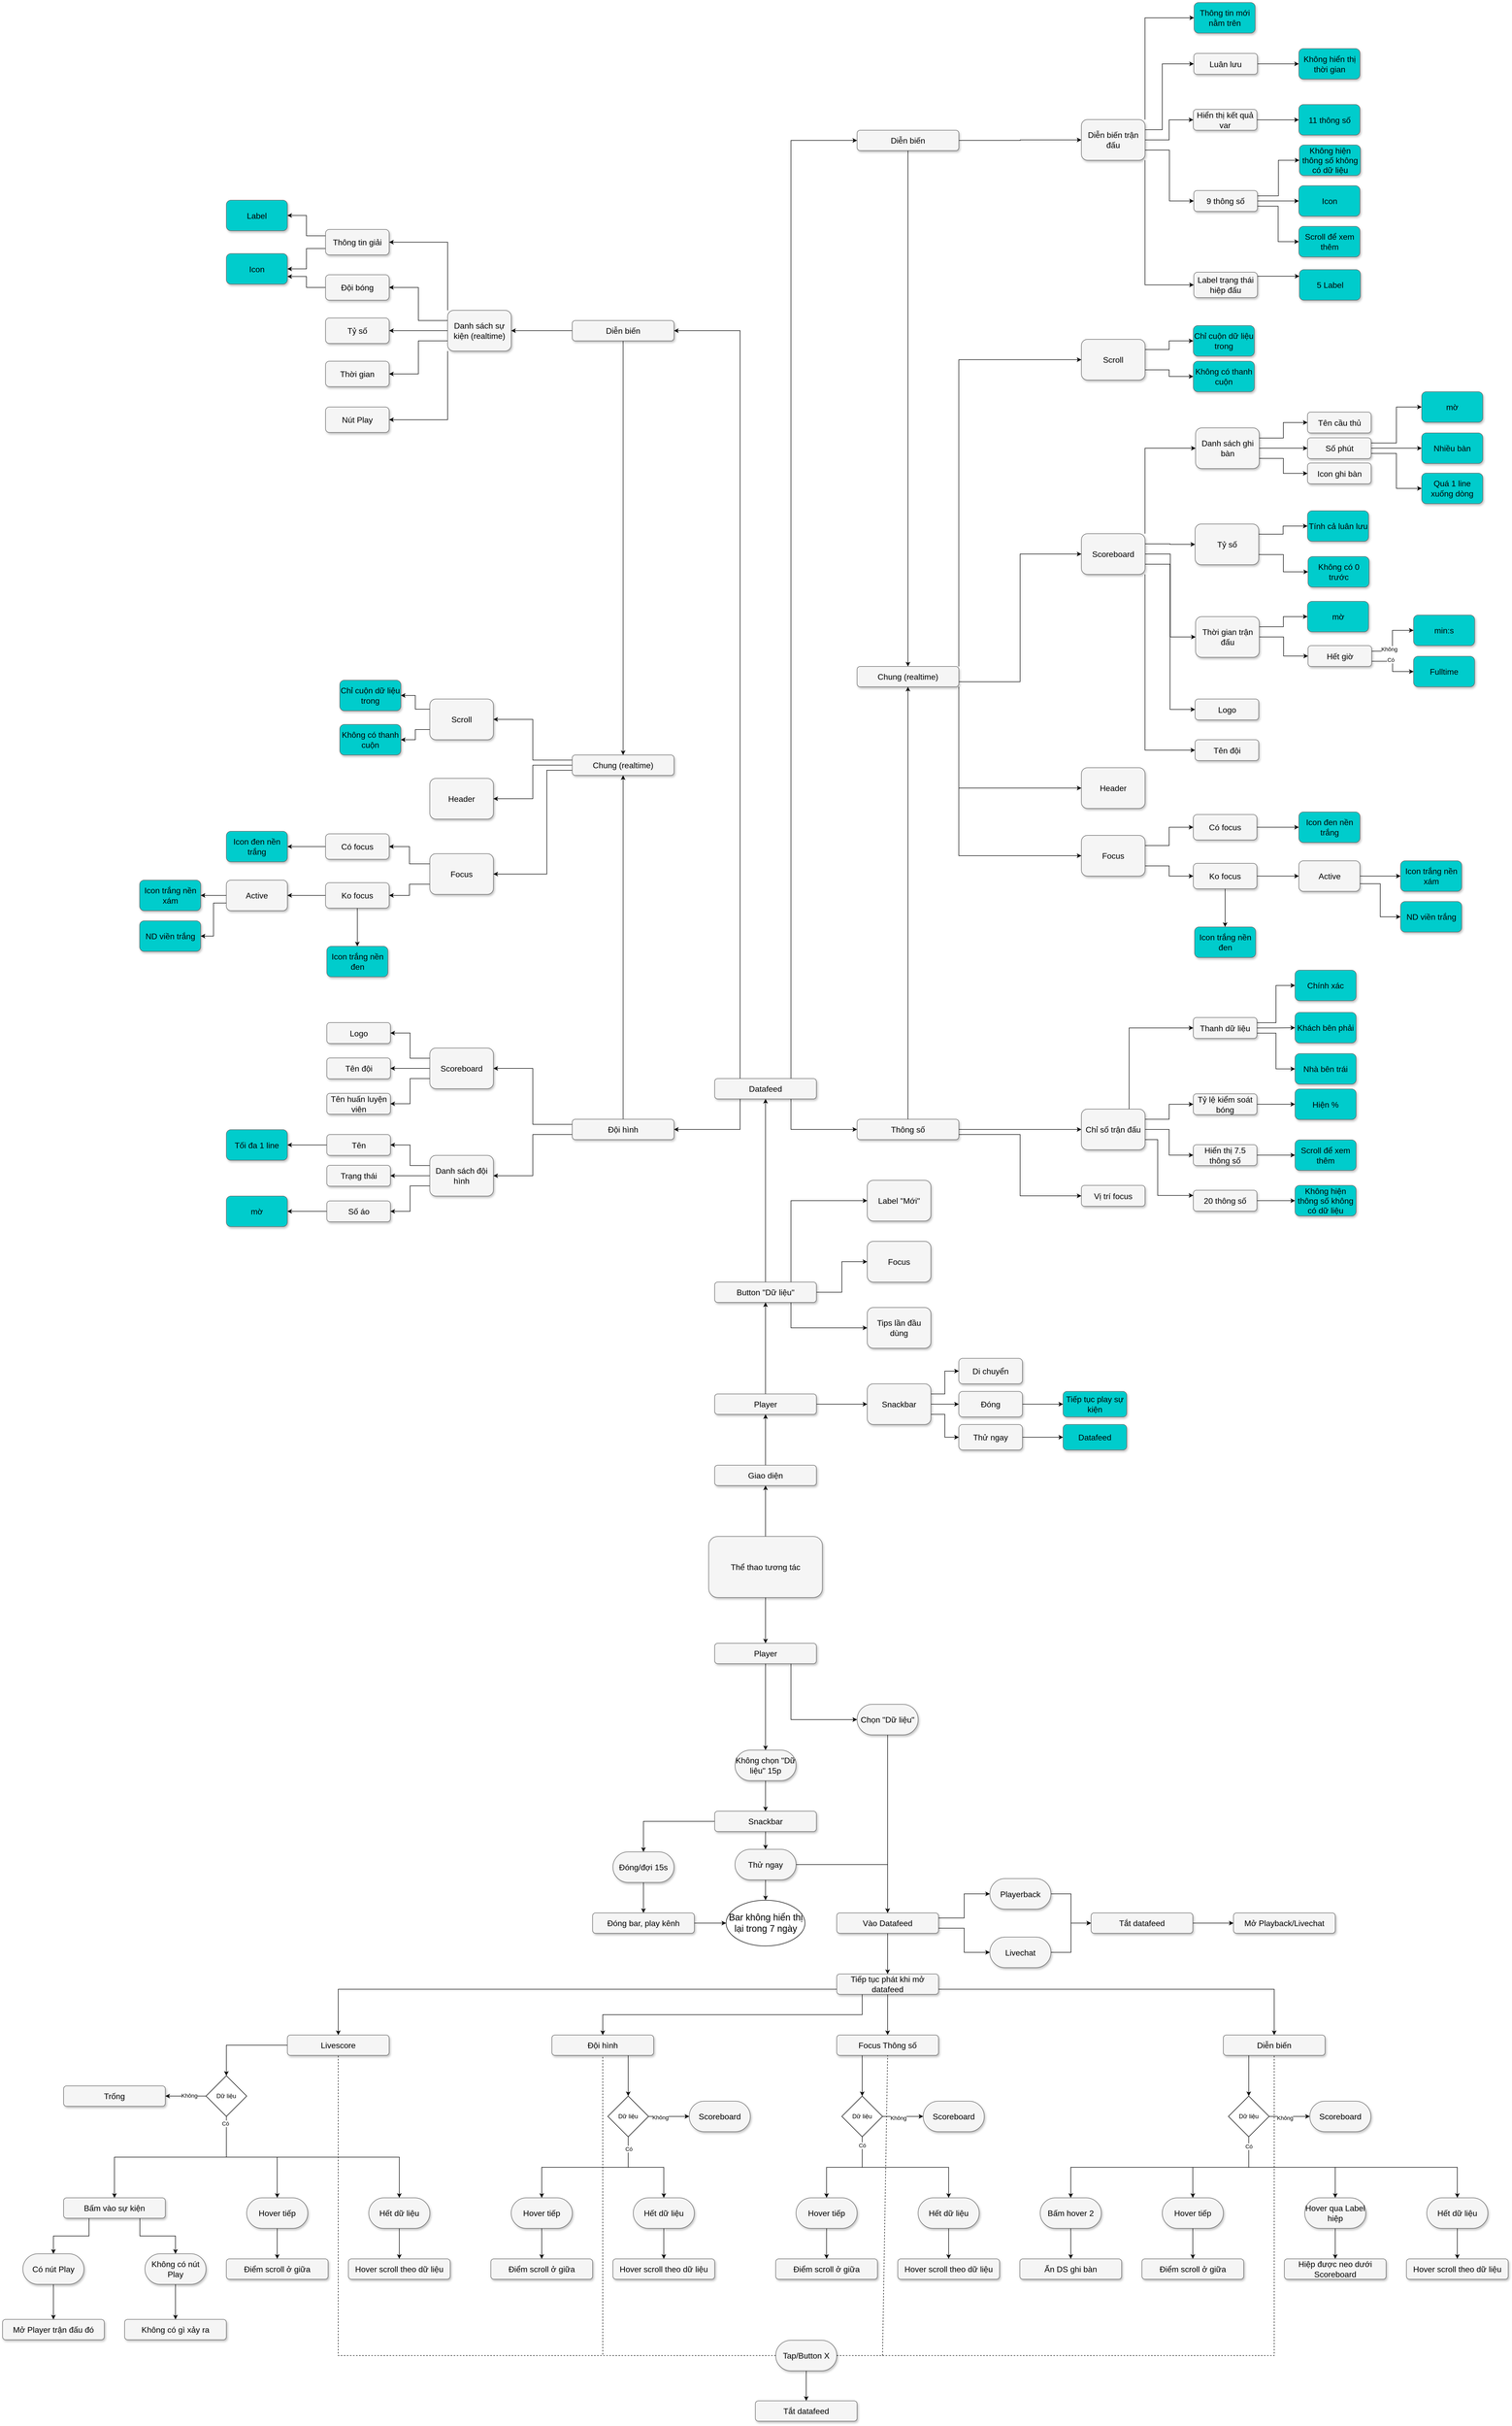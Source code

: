 <mxfile version="21.8.0" type="github">
  <diagram name="Page-1" id="b98fa263-6416-c6ec-5b7d-78bf54ef71d0">
    <mxGraphModel dx="3071.5" dy="4242" grid="1" gridSize="10" guides="1" tooltips="1" connect="1" arrows="1" fold="1" page="1" pageScale="1.5" pageWidth="1169" pageHeight="826" background="none" math="0" shadow="0">
      <root>
        <mxCell id="0" style=";html=1;" />
        <mxCell id="1" style=";html=1;" parent="0" />
        <mxCell id="kgQNQLbI_HPiewj2uFAK-174" style="edgeStyle=orthogonalEdgeStyle;rounded=0;orthogonalLoop=1;jettySize=auto;html=1;exitX=0.5;exitY=0;exitDx=0;exitDy=0;entryX=0.5;entryY=1;entryDx=0;entryDy=0;" parent="1" source="303ed1de8c2c98b4-4" target="mxKlV8JhnhSBez3Am2Ye-2" edge="1">
          <mxGeometry relative="1" as="geometry" />
        </mxCell>
        <mxCell id="mxKlV8JhnhSBez3Am2Ye-4" style="edgeStyle=orthogonalEdgeStyle;rounded=0;orthogonalLoop=1;jettySize=auto;html=1;exitX=0.5;exitY=1;exitDx=0;exitDy=0;" edge="1" parent="1" source="303ed1de8c2c98b4-4" target="cXpkJefbk4sWb7GXNzCY-208">
          <mxGeometry relative="1" as="geometry" />
        </mxCell>
        <mxCell id="303ed1de8c2c98b4-4" value="Thể thao tương tác" style="whiteSpace=wrap;html=1;rounded=1;shadow=1;strokeWidth=1;fontSize=16;align=center;fillColor=#f5f5f5;strokeColor=#666666;" parent="1" vertex="1">
          <mxGeometry x="1268.25" y="220" width="223.5" height="120" as="geometry" />
        </mxCell>
        <mxCell id="kgQNQLbI_HPiewj2uFAK-117" style="edgeStyle=orthogonalEdgeStyle;rounded=0;orthogonalLoop=1;jettySize=auto;html=1;exitX=1;exitY=0.5;exitDx=0;exitDy=0;entryX=0;entryY=0.5;entryDx=0;entryDy=0;" parent="1" source="kgQNQLbI_HPiewj2uFAK-74" target="kgQNQLbI_HPiewj2uFAK-116" edge="1">
          <mxGeometry relative="1" as="geometry" />
        </mxCell>
        <mxCell id="kgQNQLbI_HPiewj2uFAK-175" style="edgeStyle=orthogonalEdgeStyle;rounded=0;orthogonalLoop=1;jettySize=auto;html=1;exitX=0.5;exitY=0;exitDx=0;exitDy=0;entryX=0.5;entryY=1;entryDx=0;entryDy=0;" parent="1" source="kgQNQLbI_HPiewj2uFAK-74" target="kgQNQLbI_HPiewj2uFAK-75" edge="1">
          <mxGeometry relative="1" as="geometry" />
        </mxCell>
        <mxCell id="kgQNQLbI_HPiewj2uFAK-74" value="Player" style="whiteSpace=wrap;html=1;rounded=1;shadow=1;strokeWidth=1;fontSize=16;align=center;fillColor=#f5f5f5;strokeColor=#666666;" parent="1" vertex="1">
          <mxGeometry x="1280" y="-60" width="200" height="40" as="geometry" />
        </mxCell>
        <mxCell id="kgQNQLbI_HPiewj2uFAK-100" style="edgeStyle=orthogonalEdgeStyle;rounded=0;orthogonalLoop=1;jettySize=auto;html=1;exitX=0.75;exitY=0;exitDx=0;exitDy=0;entryX=0;entryY=0.5;entryDx=0;entryDy=0;" parent="1" source="kgQNQLbI_HPiewj2uFAK-75" target="kgQNQLbI_HPiewj2uFAK-78" edge="1">
          <mxGeometry relative="1" as="geometry" />
        </mxCell>
        <mxCell id="kgQNQLbI_HPiewj2uFAK-101" style="edgeStyle=orthogonalEdgeStyle;rounded=0;orthogonalLoop=1;jettySize=auto;html=1;exitX=1;exitY=0.5;exitDx=0;exitDy=0;entryX=0;entryY=0.5;entryDx=0;entryDy=0;" parent="1" source="kgQNQLbI_HPiewj2uFAK-75" target="kgQNQLbI_HPiewj2uFAK-79" edge="1">
          <mxGeometry relative="1" as="geometry" />
        </mxCell>
        <mxCell id="kgQNQLbI_HPiewj2uFAK-102" style="edgeStyle=orthogonalEdgeStyle;rounded=0;orthogonalLoop=1;jettySize=auto;html=1;exitX=0.75;exitY=1;exitDx=0;exitDy=0;entryX=0;entryY=0.5;entryDx=0;entryDy=0;" parent="1" source="kgQNQLbI_HPiewj2uFAK-75" target="kgQNQLbI_HPiewj2uFAK-82" edge="1">
          <mxGeometry relative="1" as="geometry" />
        </mxCell>
        <mxCell id="kgQNQLbI_HPiewj2uFAK-176" style="edgeStyle=orthogonalEdgeStyle;rounded=0;orthogonalLoop=1;jettySize=auto;html=1;exitX=0.5;exitY=0;exitDx=0;exitDy=0;entryX=0.5;entryY=1;entryDx=0;entryDy=0;" parent="1" source="kgQNQLbI_HPiewj2uFAK-75" target="kgQNQLbI_HPiewj2uFAK-112" edge="1">
          <mxGeometry relative="1" as="geometry" />
        </mxCell>
        <mxCell id="kgQNQLbI_HPiewj2uFAK-75" value="Button &quot;Dữ liệu&quot;" style="whiteSpace=wrap;html=1;rounded=1;shadow=1;strokeWidth=1;fontSize=16;align=center;fillColor=#f5f5f5;strokeColor=#666666;" parent="1" vertex="1">
          <mxGeometry x="1280" y="-280" width="200" height="40" as="geometry" />
        </mxCell>
        <mxCell id="kgQNQLbI_HPiewj2uFAK-78" value="Label &quot;Mới&quot;" style="whiteSpace=wrap;html=1;rounded=1;shadow=1;strokeWidth=1;fontSize=16;align=center;fillColor=#f5f5f5;strokeColor=#666666;" parent="1" vertex="1">
          <mxGeometry x="1580" y="-480" width="125" height="80" as="geometry" />
        </mxCell>
        <mxCell id="kgQNQLbI_HPiewj2uFAK-79" value="Focus" style="whiteSpace=wrap;html=1;rounded=1;shadow=1;strokeWidth=1;fontSize=16;align=center;fillColor=#f5f5f5;strokeColor=#666666;" parent="1" vertex="1">
          <mxGeometry x="1580" y="-360" width="125" height="80" as="geometry" />
        </mxCell>
        <mxCell id="cXpkJefbk4sWb7GXNzCY-116" style="edgeStyle=orthogonalEdgeStyle;rounded=0;orthogonalLoop=1;jettySize=auto;html=1;exitX=0.5;exitY=0;exitDx=0;exitDy=0;entryX=0.5;entryY=1;entryDx=0;entryDy=0;" parent="1" source="kgQNQLbI_HPiewj2uFAK-80" target="cXpkJefbk4sWb7GXNzCY-113" edge="1">
          <mxGeometry relative="1" as="geometry" />
        </mxCell>
        <mxCell id="cXpkJefbk4sWb7GXNzCY-458" style="edgeStyle=orthogonalEdgeStyle;rounded=0;orthogonalLoop=1;jettySize=auto;html=1;exitX=1;exitY=0.5;exitDx=0;exitDy=0;entryX=0;entryY=0.5;entryDx=0;entryDy=0;" parent="1" source="kgQNQLbI_HPiewj2uFAK-80" target="kgQNQLbI_HPiewj2uFAK-114" edge="1">
          <mxGeometry relative="1" as="geometry" />
        </mxCell>
        <mxCell id="cXpkJefbk4sWb7GXNzCY-460" style="edgeStyle=orthogonalEdgeStyle;rounded=0;orthogonalLoop=1;jettySize=auto;html=1;exitX=1;exitY=0.75;exitDx=0;exitDy=0;entryX=0;entryY=0.5;entryDx=0;entryDy=0;" parent="1" source="kgQNQLbI_HPiewj2uFAK-80" target="kgQNQLbI_HPiewj2uFAK-105" edge="1">
          <mxGeometry relative="1" as="geometry" />
        </mxCell>
        <mxCell id="kgQNQLbI_HPiewj2uFAK-80" value="Thông số" style="whiteSpace=wrap;html=1;rounded=1;shadow=1;strokeWidth=1;fontSize=16;align=center;fillColor=#f5f5f5;strokeColor=#666666;" parent="1" vertex="1">
          <mxGeometry x="1560" y="-600" width="200" height="40" as="geometry" />
        </mxCell>
        <mxCell id="kgQNQLbI_HPiewj2uFAK-82" value="Tips lần đầu dùng" style="whiteSpace=wrap;html=1;rounded=1;shadow=1;strokeWidth=1;fontSize=16;align=center;fillColor=#f5f5f5;strokeColor=#666666;" parent="1" vertex="1">
          <mxGeometry x="1580" y="-230" width="125" height="80" as="geometry" />
        </mxCell>
        <mxCell id="kgQNQLbI_HPiewj2uFAK-105" value="Vị trí focus" style="whiteSpace=wrap;html=1;rounded=1;shadow=1;strokeWidth=1;fontSize=16;align=center;fillColor=#f5f5f5;strokeColor=#666666;" parent="1" vertex="1">
          <mxGeometry x="2001" y="-470" width="125" height="41" as="geometry" />
        </mxCell>
        <mxCell id="kgQNQLbI_HPiewj2uFAK-109" style="edgeStyle=orthogonalEdgeStyle;rounded=0;orthogonalLoop=1;jettySize=auto;html=1;exitX=0.5;exitY=1;exitDx=0;exitDy=0;" parent="1" source="kgQNQLbI_HPiewj2uFAK-105" target="kgQNQLbI_HPiewj2uFAK-105" edge="1">
          <mxGeometry relative="1" as="geometry" />
        </mxCell>
        <mxCell id="cXpkJefbk4sWb7GXNzCY-480" style="edgeStyle=orthogonalEdgeStyle;rounded=0;orthogonalLoop=1;jettySize=auto;html=1;exitX=1;exitY=0;exitDx=0;exitDy=0;entryX=0;entryY=0.5;entryDx=0;entryDy=0;" parent="1" source="kgQNQLbI_HPiewj2uFAK-110" target="kgQNQLbI_HPiewj2uFAK-128" edge="1">
          <mxGeometry relative="1" as="geometry" />
        </mxCell>
        <mxCell id="cXpkJefbk4sWb7GXNzCY-481" style="edgeStyle=orthogonalEdgeStyle;rounded=0;orthogonalLoop=1;jettySize=auto;html=1;exitX=1;exitY=0.25;exitDx=0;exitDy=0;entryX=0;entryY=0.5;entryDx=0;entryDy=0;" parent="1" source="kgQNQLbI_HPiewj2uFAK-110" target="kgQNQLbI_HPiewj2uFAK-127" edge="1">
          <mxGeometry relative="1" as="geometry" />
        </mxCell>
        <mxCell id="cXpkJefbk4sWb7GXNzCY-482" style="edgeStyle=orthogonalEdgeStyle;rounded=0;orthogonalLoop=1;jettySize=auto;html=1;exitX=1;exitY=0.5;exitDx=0;exitDy=0;entryX=0;entryY=0.5;entryDx=0;entryDy=0;" parent="1" source="kgQNQLbI_HPiewj2uFAK-110" target="kgQNQLbI_HPiewj2uFAK-126" edge="1">
          <mxGeometry relative="1" as="geometry" />
        </mxCell>
        <mxCell id="cXpkJefbk4sWb7GXNzCY-483" style="edgeStyle=orthogonalEdgeStyle;rounded=0;orthogonalLoop=1;jettySize=auto;html=1;exitX=1;exitY=0.75;exitDx=0;exitDy=0;entryX=0;entryY=0.5;entryDx=0;entryDy=0;" parent="1" source="kgQNQLbI_HPiewj2uFAK-110" target="kgQNQLbI_HPiewj2uFAK-124" edge="1">
          <mxGeometry relative="1" as="geometry" />
        </mxCell>
        <mxCell id="cXpkJefbk4sWb7GXNzCY-484" style="edgeStyle=orthogonalEdgeStyle;rounded=0;orthogonalLoop=1;jettySize=auto;html=1;exitX=1;exitY=1;exitDx=0;exitDy=0;entryX=0;entryY=0.5;entryDx=0;entryDy=0;" parent="1" source="kgQNQLbI_HPiewj2uFAK-110" target="kgQNQLbI_HPiewj2uFAK-125" edge="1">
          <mxGeometry relative="1" as="geometry" />
        </mxCell>
        <mxCell id="kgQNQLbI_HPiewj2uFAK-110" value="Scoreboard" style="whiteSpace=wrap;html=1;rounded=1;shadow=1;strokeWidth=1;fontSize=16;align=center;fillColor=#f5f5f5;strokeColor=#666666;" parent="1" vertex="1">
          <mxGeometry x="2001" y="-1751" width="125" height="80" as="geometry" />
        </mxCell>
        <mxCell id="kgQNQLbI_HPiewj2uFAK-121" style="edgeStyle=orthogonalEdgeStyle;rounded=0;orthogonalLoop=1;jettySize=auto;html=1;exitX=0.75;exitY=1;exitDx=0;exitDy=0;entryX=0;entryY=0.5;entryDx=0;entryDy=0;" parent="1" source="kgQNQLbI_HPiewj2uFAK-112" target="kgQNQLbI_HPiewj2uFAK-80" edge="1">
          <mxGeometry relative="1" as="geometry" />
        </mxCell>
        <mxCell id="cXpkJefbk4sWb7GXNzCY-145" style="edgeStyle=orthogonalEdgeStyle;rounded=0;orthogonalLoop=1;jettySize=auto;html=1;exitX=0.75;exitY=0;exitDx=0;exitDy=0;entryX=0;entryY=0.5;entryDx=0;entryDy=0;" parent="1" source="kgQNQLbI_HPiewj2uFAK-112" target="cXpkJefbk4sWb7GXNzCY-72" edge="1">
          <mxGeometry relative="1" as="geometry" />
        </mxCell>
        <mxCell id="cXpkJefbk4sWb7GXNzCY-403" style="edgeStyle=orthogonalEdgeStyle;rounded=0;orthogonalLoop=1;jettySize=auto;html=1;exitX=0.25;exitY=1;exitDx=0;exitDy=0;entryX=1;entryY=0.5;entryDx=0;entryDy=0;" parent="1" source="kgQNQLbI_HPiewj2uFAK-112" target="cXpkJefbk4sWb7GXNzCY-346" edge="1">
          <mxGeometry relative="1" as="geometry" />
        </mxCell>
        <mxCell id="cXpkJefbk4sWb7GXNzCY-485" style="edgeStyle=orthogonalEdgeStyle;rounded=0;orthogonalLoop=1;jettySize=auto;html=1;exitX=0.25;exitY=0;exitDx=0;exitDy=0;entryX=1;entryY=0.5;entryDx=0;entryDy=0;" parent="1" source="kgQNQLbI_HPiewj2uFAK-112" target="cXpkJefbk4sWb7GXNzCY-444" edge="1">
          <mxGeometry relative="1" as="geometry" />
        </mxCell>
        <mxCell id="kgQNQLbI_HPiewj2uFAK-112" value="Datafeed" style="whiteSpace=wrap;html=1;rounded=1;shadow=1;strokeWidth=1;fontSize=16;align=center;fillColor=#f5f5f5;strokeColor=#666666;" parent="1" vertex="1">
          <mxGeometry x="1280" y="-680" width="200" height="40" as="geometry" />
        </mxCell>
        <mxCell id="kgQNQLbI_HPiewj2uFAK-143" style="edgeStyle=orthogonalEdgeStyle;rounded=0;orthogonalLoop=1;jettySize=auto;html=1;exitX=1;exitY=0.75;exitDx=0;exitDy=0;entryX=0;entryY=0.5;entryDx=0;entryDy=0;" parent="1" source="kgQNQLbI_HPiewj2uFAK-113" target="cXpkJefbk4sWb7GXNzCY-30" edge="1">
          <mxGeometry relative="1" as="geometry">
            <mxPoint x="2221" y="-2053.5" as="targetPoint" />
          </mxGeometry>
        </mxCell>
        <mxCell id="kgQNQLbI_HPiewj2uFAK-144" style="edgeStyle=orthogonalEdgeStyle;rounded=0;orthogonalLoop=1;jettySize=auto;html=1;exitX=1;exitY=0.25;exitDx=0;exitDy=0;entryX=0;entryY=0.5;entryDx=0;entryDy=0;" parent="1" source="kgQNQLbI_HPiewj2uFAK-113" target="cXpkJefbk4sWb7GXNzCY-31" edge="1">
          <mxGeometry relative="1" as="geometry">
            <mxPoint x="2221" y="-2123.5" as="targetPoint" />
          </mxGeometry>
        </mxCell>
        <mxCell id="kgQNQLbI_HPiewj2uFAK-113" value="Scroll" style="whiteSpace=wrap;html=1;rounded=1;shadow=1;strokeWidth=1;fontSize=16;align=center;fillColor=#f5f5f5;strokeColor=#666666;" parent="1" vertex="1">
          <mxGeometry x="2001" y="-2133" width="125" height="80" as="geometry" />
        </mxCell>
        <mxCell id="kgQNQLbI_HPiewj2uFAK-145" value="" style="edgeStyle=orthogonalEdgeStyle;rounded=0;orthogonalLoop=1;jettySize=auto;html=1;entryX=0;entryY=0.5;entryDx=0;entryDy=0;" parent="1" source="kgQNQLbI_HPiewj2uFAK-114" target="kgQNQLbI_HPiewj2uFAK-148" edge="1">
          <mxGeometry relative="1" as="geometry" />
        </mxCell>
        <mxCell id="kgQNQLbI_HPiewj2uFAK-150" style="edgeStyle=orthogonalEdgeStyle;rounded=0;orthogonalLoop=1;jettySize=auto;html=1;exitX=1;exitY=0.75;exitDx=0;exitDy=0;entryX=0;entryY=0.25;entryDx=0;entryDy=0;" parent="1" source="kgQNQLbI_HPiewj2uFAK-114" target="kgQNQLbI_HPiewj2uFAK-137" edge="1">
          <mxGeometry relative="1" as="geometry">
            <Array as="points">
              <mxPoint x="2151" y="-560" />
              <mxPoint x="2151" y="-450" />
            </Array>
          </mxGeometry>
        </mxCell>
        <mxCell id="cXpkJefbk4sWb7GXNzCY-63" style="edgeStyle=orthogonalEdgeStyle;rounded=0;orthogonalLoop=1;jettySize=auto;html=1;exitX=1;exitY=0.25;exitDx=0;exitDy=0;entryX=0;entryY=0.5;entryDx=0;entryDy=0;" parent="1" source="kgQNQLbI_HPiewj2uFAK-114" target="cXpkJefbk4sWb7GXNzCY-60" edge="1">
          <mxGeometry relative="1" as="geometry" />
        </mxCell>
        <mxCell id="cXpkJefbk4sWb7GXNzCY-66" style="edgeStyle=orthogonalEdgeStyle;rounded=0;orthogonalLoop=1;jettySize=auto;html=1;exitX=0.75;exitY=0;exitDx=0;exitDy=0;entryX=0;entryY=0.5;entryDx=0;entryDy=0;" parent="1" source="kgQNQLbI_HPiewj2uFAK-114" target="cXpkJefbk4sWb7GXNzCY-64" edge="1">
          <mxGeometry relative="1" as="geometry" />
        </mxCell>
        <mxCell id="kgQNQLbI_HPiewj2uFAK-114" value="Chỉ số trận đấu" style="whiteSpace=wrap;html=1;rounded=1;shadow=1;strokeWidth=1;fontSize=16;align=center;fillColor=#f5f5f5;strokeColor=#666666;" parent="1" vertex="1">
          <mxGeometry x="2001" y="-620" width="125" height="80" as="geometry" />
        </mxCell>
        <mxCell id="kgQNQLbI_HPiewj2uFAK-159" style="edgeStyle=orthogonalEdgeStyle;rounded=0;orthogonalLoop=1;jettySize=auto;html=1;exitX=1;exitY=0.25;exitDx=0;exitDy=0;entryX=0;entryY=0.5;entryDx=0;entryDy=0;" parent="1" source="kgQNQLbI_HPiewj2uFAK-116" target="kgQNQLbI_HPiewj2uFAK-152" edge="1">
          <mxGeometry relative="1" as="geometry" />
        </mxCell>
        <mxCell id="kgQNQLbI_HPiewj2uFAK-160" style="edgeStyle=orthogonalEdgeStyle;rounded=0;orthogonalLoop=1;jettySize=auto;html=1;exitX=1;exitY=0.5;exitDx=0;exitDy=0;entryX=0;entryY=0.5;entryDx=0;entryDy=0;" parent="1" source="kgQNQLbI_HPiewj2uFAK-116" target="kgQNQLbI_HPiewj2uFAK-153" edge="1">
          <mxGeometry relative="1" as="geometry" />
        </mxCell>
        <mxCell id="kgQNQLbI_HPiewj2uFAK-161" style="edgeStyle=orthogonalEdgeStyle;rounded=0;orthogonalLoop=1;jettySize=auto;html=1;exitX=1;exitY=0.75;exitDx=0;exitDy=0;entryX=0;entryY=0.5;entryDx=0;entryDy=0;" parent="1" source="kgQNQLbI_HPiewj2uFAK-116" target="kgQNQLbI_HPiewj2uFAK-154" edge="1">
          <mxGeometry relative="1" as="geometry" />
        </mxCell>
        <mxCell id="kgQNQLbI_HPiewj2uFAK-116" value="Snackbar" style="whiteSpace=wrap;html=1;rounded=1;shadow=1;strokeWidth=1;fontSize=16;align=center;fillColor=#f5f5f5;strokeColor=#666666;" parent="1" vertex="1">
          <mxGeometry x="1580" y="-80" width="125" height="80" as="geometry" />
        </mxCell>
        <mxCell id="kgQNQLbI_HPiewj2uFAK-123" value="Header" style="whiteSpace=wrap;html=1;rounded=1;shadow=1;strokeWidth=1;fontSize=16;align=center;fillColor=#f5f5f5;strokeColor=#666666;" parent="1" vertex="1">
          <mxGeometry x="2001" y="-1291" width="125" height="80" as="geometry" />
        </mxCell>
        <mxCell id="kgQNQLbI_HPiewj2uFAK-125" value="Tên đội" style="whiteSpace=wrap;html=1;rounded=1;shadow=1;strokeWidth=1;fontSize=16;align=center;fillColor=#f5f5f5;strokeColor=#666666;" parent="1" vertex="1">
          <mxGeometry x="2224.5" y="-1346" width="125" height="41" as="geometry" />
        </mxCell>
        <mxCell id="cXpkJefbk4sWb7GXNzCY-11" style="edgeStyle=orthogonalEdgeStyle;rounded=0;orthogonalLoop=1;jettySize=auto;html=1;exitX=1;exitY=0.5;exitDx=0;exitDy=0;" parent="1" source="kgQNQLbI_HPiewj2uFAK-126" target="cXpkJefbk4sWb7GXNzCY-4" edge="1">
          <mxGeometry relative="1" as="geometry" />
        </mxCell>
        <mxCell id="cXpkJefbk4sWb7GXNzCY-22" style="edgeStyle=orthogonalEdgeStyle;rounded=0;orthogonalLoop=1;jettySize=auto;html=1;exitX=1;exitY=0.25;exitDx=0;exitDy=0;entryX=0;entryY=0.5;entryDx=0;entryDy=0;" parent="1" source="kgQNQLbI_HPiewj2uFAK-126" target="cXpkJefbk4sWb7GXNzCY-21" edge="1">
          <mxGeometry relative="1" as="geometry" />
        </mxCell>
        <mxCell id="kgQNQLbI_HPiewj2uFAK-126" value="Thời gian trận đấu" style="whiteSpace=wrap;html=1;rounded=1;shadow=1;strokeWidth=1;fontSize=16;align=center;fillColor=#f5f5f5;strokeColor=#666666;" parent="1" vertex="1">
          <mxGeometry x="2225.5" y="-1588" width="125" height="80" as="geometry" />
        </mxCell>
        <mxCell id="cXpkJefbk4sWb7GXNzCY-474" value="" style="edgeStyle=orthogonalEdgeStyle;rounded=0;orthogonalLoop=1;jettySize=auto;html=1;exitX=1;exitY=0.75;exitDx=0;exitDy=0;" parent="1" source="kgQNQLbI_HPiewj2uFAK-127" target="cXpkJefbk4sWb7GXNzCY-473" edge="1">
          <mxGeometry relative="1" as="geometry" />
        </mxCell>
        <mxCell id="cXpkJefbk4sWb7GXNzCY-478" style="edgeStyle=orthogonalEdgeStyle;rounded=0;orthogonalLoop=1;jettySize=auto;html=1;exitX=1;exitY=0.25;exitDx=0;exitDy=0;entryX=0;entryY=0.5;entryDx=0;entryDy=0;" parent="1" source="kgQNQLbI_HPiewj2uFAK-127" target="cXpkJefbk4sWb7GXNzCY-477" edge="1">
          <mxGeometry relative="1" as="geometry" />
        </mxCell>
        <mxCell id="kgQNQLbI_HPiewj2uFAK-127" value="Tỷ số" style="whiteSpace=wrap;html=1;rounded=1;shadow=1;strokeWidth=1;fontSize=16;align=center;fillColor=#f5f5f5;strokeColor=#666666;" parent="1" vertex="1">
          <mxGeometry x="2224.5" y="-1770" width="125" height="80" as="geometry" />
        </mxCell>
        <mxCell id="kgQNQLbI_HPiewj2uFAK-134" style="edgeStyle=orthogonalEdgeStyle;rounded=0;orthogonalLoop=1;jettySize=auto;html=1;exitX=1;exitY=0.25;exitDx=0;exitDy=0;entryX=0;entryY=0.5;entryDx=0;entryDy=0;" parent="1" source="kgQNQLbI_HPiewj2uFAK-128" target="kgQNQLbI_HPiewj2uFAK-129" edge="1">
          <mxGeometry relative="1" as="geometry" />
        </mxCell>
        <mxCell id="kgQNQLbI_HPiewj2uFAK-135" style="edgeStyle=orthogonalEdgeStyle;rounded=0;orthogonalLoop=1;jettySize=auto;html=1;exitX=1;exitY=0.5;exitDx=0;exitDy=0;entryX=0;entryY=0.5;entryDx=0;entryDy=0;" parent="1" source="kgQNQLbI_HPiewj2uFAK-128" target="kgQNQLbI_HPiewj2uFAK-132" edge="1">
          <mxGeometry relative="1" as="geometry" />
        </mxCell>
        <mxCell id="kgQNQLbI_HPiewj2uFAK-136" style="edgeStyle=orthogonalEdgeStyle;rounded=0;orthogonalLoop=1;jettySize=auto;html=1;exitX=1;exitY=0.75;exitDx=0;exitDy=0;entryX=0;entryY=0.5;entryDx=0;entryDy=0;" parent="1" source="kgQNQLbI_HPiewj2uFAK-128" target="kgQNQLbI_HPiewj2uFAK-133" edge="1">
          <mxGeometry relative="1" as="geometry" />
        </mxCell>
        <mxCell id="kgQNQLbI_HPiewj2uFAK-128" value="Danh sách ghi bàn" style="whiteSpace=wrap;html=1;rounded=1;shadow=1;strokeWidth=1;fontSize=16;align=center;fillColor=#f5f5f5;strokeColor=#666666;" parent="1" vertex="1">
          <mxGeometry x="2225.5" y="-1959" width="125" height="80" as="geometry" />
        </mxCell>
        <mxCell id="kgQNQLbI_HPiewj2uFAK-129" value="Tên cầu thủ" style="whiteSpace=wrap;html=1;rounded=1;shadow=1;strokeWidth=1;fontSize=16;align=center;fillColor=#f5f5f5;strokeColor=#666666;" parent="1" vertex="1">
          <mxGeometry x="2445.5" y="-1990" width="125" height="41" as="geometry" />
        </mxCell>
        <mxCell id="cXpkJefbk4sWb7GXNzCY-19" value="" style="edgeStyle=orthogonalEdgeStyle;rounded=0;orthogonalLoop=1;jettySize=auto;html=1;" parent="1" source="kgQNQLbI_HPiewj2uFAK-132" target="cXpkJefbk4sWb7GXNzCY-18" edge="1">
          <mxGeometry relative="1" as="geometry" />
        </mxCell>
        <mxCell id="cXpkJefbk4sWb7GXNzCY-572" style="edgeStyle=orthogonalEdgeStyle;rounded=0;orthogonalLoop=1;jettySize=auto;html=1;exitX=1;exitY=0.75;exitDx=0;exitDy=0;entryX=0;entryY=0.5;entryDx=0;entryDy=0;" parent="1" source="kgQNQLbI_HPiewj2uFAK-132" target="cXpkJefbk4sWb7GXNzCY-571" edge="1">
          <mxGeometry relative="1" as="geometry" />
        </mxCell>
        <mxCell id="cXpkJefbk4sWb7GXNzCY-573" style="edgeStyle=orthogonalEdgeStyle;rounded=0;orthogonalLoop=1;jettySize=auto;html=1;exitX=1;exitY=0.25;exitDx=0;exitDy=0;entryX=0;entryY=0.5;entryDx=0;entryDy=0;" parent="1" source="kgQNQLbI_HPiewj2uFAK-132" target="cXpkJefbk4sWb7GXNzCY-570" edge="1">
          <mxGeometry relative="1" as="geometry" />
        </mxCell>
        <mxCell id="kgQNQLbI_HPiewj2uFAK-132" value="Số phút" style="whiteSpace=wrap;html=1;rounded=1;shadow=1;strokeWidth=1;fontSize=16;align=center;fillColor=#f5f5f5;strokeColor=#666666;" parent="1" vertex="1">
          <mxGeometry x="2445.5" y="-1939.5" width="125" height="41" as="geometry" />
        </mxCell>
        <mxCell id="kgQNQLbI_HPiewj2uFAK-133" value="Icon ghi bàn" style="whiteSpace=wrap;html=1;rounded=1;shadow=1;strokeWidth=1;fontSize=16;align=center;fillColor=#f5f5f5;strokeColor=#666666;" parent="1" vertex="1">
          <mxGeometry x="2445.5" y="-1890" width="125" height="41" as="geometry" />
        </mxCell>
        <mxCell id="kgQNQLbI_HPiewj2uFAK-139" style="edgeStyle=orthogonalEdgeStyle;rounded=0;orthogonalLoop=1;jettySize=auto;html=1;exitX=1;exitY=0.5;exitDx=0;exitDy=0;entryX=0;entryY=0.5;entryDx=0;entryDy=0;" parent="1" source="kgQNQLbI_HPiewj2uFAK-137" edge="1">
          <mxGeometry relative="1" as="geometry">
            <mxPoint x="2421" y="-440.0" as="targetPoint" />
          </mxGeometry>
        </mxCell>
        <mxCell id="kgQNQLbI_HPiewj2uFAK-137" value="20 thông số" style="whiteSpace=wrap;html=1;rounded=1;shadow=1;strokeWidth=1;fontSize=16;align=center;fillColor=#f5f5f5;strokeColor=#666666;" parent="1" vertex="1">
          <mxGeometry x="2221" y="-460.5" width="125" height="41" as="geometry" />
        </mxCell>
        <mxCell id="kgQNQLbI_HPiewj2uFAK-151" style="edgeStyle=orthogonalEdgeStyle;rounded=0;orthogonalLoop=1;jettySize=auto;html=1;exitX=1;exitY=0.5;exitDx=0;exitDy=0;" parent="1" source="kgQNQLbI_HPiewj2uFAK-148" edge="1">
          <mxGeometry relative="1" as="geometry">
            <mxPoint x="2421" y="-529.5" as="targetPoint" />
          </mxGeometry>
        </mxCell>
        <mxCell id="kgQNQLbI_HPiewj2uFAK-148" value="Hiển thị 7.5 thông số" style="whiteSpace=wrap;html=1;rounded=1;shadow=1;strokeWidth=1;fontSize=16;align=center;fillColor=#f5f5f5;strokeColor=#666666;" parent="1" vertex="1">
          <mxGeometry x="2221" y="-550" width="125" height="41" as="geometry" />
        </mxCell>
        <mxCell id="kgQNQLbI_HPiewj2uFAK-152" value="Di chuyển" style="whiteSpace=wrap;html=1;rounded=1;shadow=1;strokeWidth=1;fontSize=16;align=center;fillColor=#f5f5f5;strokeColor=#666666;" parent="1" vertex="1">
          <mxGeometry x="1760" y="-130" width="125" height="50" as="geometry" />
        </mxCell>
        <mxCell id="kgQNQLbI_HPiewj2uFAK-158" value="" style="edgeStyle=orthogonalEdgeStyle;rounded=0;orthogonalLoop=1;jettySize=auto;html=1;" parent="1" source="kgQNQLbI_HPiewj2uFAK-153" target="kgQNQLbI_HPiewj2uFAK-157" edge="1">
          <mxGeometry relative="1" as="geometry" />
        </mxCell>
        <mxCell id="kgQNQLbI_HPiewj2uFAK-153" value="Đóng" style="whiteSpace=wrap;html=1;rounded=1;shadow=1;strokeWidth=1;fontSize=16;align=center;fillColor=#f5f5f5;strokeColor=#666666;" parent="1" vertex="1">
          <mxGeometry x="1760" y="-65" width="125" height="50" as="geometry" />
        </mxCell>
        <mxCell id="kgQNQLbI_HPiewj2uFAK-165" value="" style="edgeStyle=orthogonalEdgeStyle;rounded=0;orthogonalLoop=1;jettySize=auto;html=1;" parent="1" source="kgQNQLbI_HPiewj2uFAK-154" target="kgQNQLbI_HPiewj2uFAK-164" edge="1">
          <mxGeometry relative="1" as="geometry" />
        </mxCell>
        <mxCell id="kgQNQLbI_HPiewj2uFAK-154" value="Thử ngay" style="whiteSpace=wrap;html=1;rounded=1;shadow=1;strokeWidth=1;fontSize=16;align=center;fillColor=#f5f5f5;strokeColor=#666666;" parent="1" vertex="1">
          <mxGeometry x="1760" width="125" height="50" as="geometry" />
        </mxCell>
        <mxCell id="kgQNQLbI_HPiewj2uFAK-157" value="Tiếp tục play sự kiện" style="whiteSpace=wrap;html=1;rounded=1;shadow=1;strokeWidth=1;fontSize=16;align=center;fillColor=#00CCCC;strokeColor=#666666;" parent="1" vertex="1">
          <mxGeometry x="1965" y="-65" width="125" height="50" as="geometry" />
        </mxCell>
        <mxCell id="kgQNQLbI_HPiewj2uFAK-164" value="Datafeed" style="whiteSpace=wrap;html=1;rounded=1;shadow=1;strokeWidth=1;fontSize=16;align=center;fillColor=#00CCCC;strokeColor=#666666;" parent="1" vertex="1">
          <mxGeometry x="1965" width="125" height="50" as="geometry" />
        </mxCell>
        <mxCell id="cXpkJefbk4sWb7GXNzCY-1" value="min:s" style="whiteSpace=wrap;html=1;fontSize=16;fillColor=#00CCCC;strokeColor=#666666;rounded=1;shadow=1;strokeWidth=1;" parent="1" vertex="1">
          <mxGeometry x="2654" y="-1591" width="120" height="60" as="geometry" />
        </mxCell>
        <mxCell id="cXpkJefbk4sWb7GXNzCY-2" value="Fulltime" style="whiteSpace=wrap;html=1;fontSize=16;fillColor=#00CCCC;strokeColor=#666666;rounded=1;shadow=1;strokeWidth=1;" parent="1" vertex="1">
          <mxGeometry x="2654" y="-1510" width="120" height="60" as="geometry" />
        </mxCell>
        <mxCell id="cXpkJefbk4sWb7GXNzCY-8" value="" style="edgeStyle=orthogonalEdgeStyle;rounded=0;orthogonalLoop=1;jettySize=auto;html=1;entryX=0;entryY=0.5;entryDx=0;entryDy=0;" parent="1" source="cXpkJefbk4sWb7GXNzCY-4" target="cXpkJefbk4sWb7GXNzCY-1" edge="1">
          <mxGeometry relative="1" as="geometry">
            <Array as="points">
              <mxPoint x="2612.5" y="-1520" />
              <mxPoint x="2612.5" y="-1561" />
            </Array>
          </mxGeometry>
        </mxCell>
        <mxCell id="cXpkJefbk4sWb7GXNzCY-14" value="Không" style="edgeLabel;html=1;align=center;verticalAlign=middle;resizable=0;points=[];" parent="cXpkJefbk4sWb7GXNzCY-8" vertex="1" connectable="0">
          <mxGeometry x="-0.445" y="4" relative="1" as="geometry">
            <mxPoint as="offset" />
          </mxGeometry>
        </mxCell>
        <mxCell id="cXpkJefbk4sWb7GXNzCY-10" style="edgeStyle=orthogonalEdgeStyle;rounded=0;orthogonalLoop=1;jettySize=auto;html=1;exitX=1;exitY=0.75;exitDx=0;exitDy=0;entryX=0;entryY=0.5;entryDx=0;entryDy=0;" parent="1" source="cXpkJefbk4sWb7GXNzCY-4" target="cXpkJefbk4sWb7GXNzCY-2" edge="1">
          <mxGeometry relative="1" as="geometry" />
        </mxCell>
        <mxCell id="cXpkJefbk4sWb7GXNzCY-15" value="Có" style="edgeLabel;html=1;align=center;verticalAlign=middle;resizable=0;points=[];" parent="cXpkJefbk4sWb7GXNzCY-10" vertex="1" connectable="0">
          <mxGeometry x="-0.268" y="3" relative="1" as="geometry">
            <mxPoint as="offset" />
          </mxGeometry>
        </mxCell>
        <mxCell id="cXpkJefbk4sWb7GXNzCY-4" value="Hết giờ" style="whiteSpace=wrap;html=1;rounded=1;shadow=1;strokeWidth=1;fontSize=16;align=center;fillColor=#f5f5f5;strokeColor=#666666;" parent="1" vertex="1">
          <mxGeometry x="2446.5" y="-1531" width="125" height="41" as="geometry" />
        </mxCell>
        <mxCell id="cXpkJefbk4sWb7GXNzCY-18" value="Nhiều bàn" style="whiteSpace=wrap;html=1;fontSize=16;fillColor=#00CCCC;strokeColor=#666666;rounded=1;shadow=1;strokeWidth=1;" parent="1" vertex="1">
          <mxGeometry x="2670" y="-1949" width="120" height="60" as="geometry" />
        </mxCell>
        <mxCell id="cXpkJefbk4sWb7GXNzCY-21" value="mờ" style="whiteSpace=wrap;html=1;fontSize=16;fillColor=#00CCCC;strokeColor=#666666;rounded=1;shadow=1;strokeWidth=1;" parent="1" vertex="1">
          <mxGeometry x="2445.5" y="-1618" width="120" height="60" as="geometry" />
        </mxCell>
        <mxCell id="cXpkJefbk4sWb7GXNzCY-30" value="Không có thanh cuộn" style="whiteSpace=wrap;html=1;fontSize=16;fillColor=#00CCCC;strokeColor=#666666;rounded=1;shadow=1;strokeWidth=1;" parent="1" vertex="1">
          <mxGeometry x="2221" y="-2090" width="120" height="60" as="geometry" />
        </mxCell>
        <mxCell id="cXpkJefbk4sWb7GXNzCY-31" value="Chỉ cuộn dữ liệu trong" style="whiteSpace=wrap;html=1;fontSize=16;fillColor=#00CCCC;strokeColor=#666666;rounded=1;shadow=1;strokeWidth=1;" parent="1" vertex="1">
          <mxGeometry x="2221" y="-2160" width="120" height="60" as="geometry" />
        </mxCell>
        <mxCell id="cXpkJefbk4sWb7GXNzCY-34" value="Không hiện thông số không có dữ liệu" style="whiteSpace=wrap;html=1;fontSize=16;fillColor=#00CCCC;strokeColor=#666666;rounded=1;shadow=1;strokeWidth=1;" parent="1" vertex="1">
          <mxGeometry x="2421" y="-470" width="120" height="60" as="geometry" />
        </mxCell>
        <mxCell id="cXpkJefbk4sWb7GXNzCY-35" value="Scroll để xem thêm" style="whiteSpace=wrap;html=1;fontSize=16;fillColor=#00CCCC;strokeColor=#666666;rounded=1;shadow=1;strokeWidth=1;" parent="1" vertex="1">
          <mxGeometry x="2421" y="-559.5" width="120" height="60" as="geometry" />
        </mxCell>
        <mxCell id="cXpkJefbk4sWb7GXNzCY-40" value="" style="edgeStyle=orthogonalEdgeStyle;rounded=0;orthogonalLoop=1;jettySize=auto;html=1;" parent="1" source="cXpkJefbk4sWb7GXNzCY-38" target="cXpkJefbk4sWb7GXNzCY-39" edge="1">
          <mxGeometry relative="1" as="geometry" />
        </mxCell>
        <mxCell id="cXpkJefbk4sWb7GXNzCY-42" value="" style="edgeStyle=orthogonalEdgeStyle;rounded=0;orthogonalLoop=1;jettySize=auto;html=1;" parent="1" source="cXpkJefbk4sWb7GXNzCY-38" target="cXpkJefbk4sWb7GXNzCY-41" edge="1">
          <mxGeometry relative="1" as="geometry" />
        </mxCell>
        <mxCell id="cXpkJefbk4sWb7GXNzCY-38" value="Snackbar" style="whiteSpace=wrap;html=1;rounded=1;shadow=1;strokeWidth=1;fontSize=16;align=center;fillColor=#f5f5f5;strokeColor=#666666;" parent="1" vertex="1">
          <mxGeometry x="1280" y="760" width="200" height="40" as="geometry" />
        </mxCell>
        <mxCell id="mxKlV8JhnhSBez3Am2Ye-5" style="edgeStyle=orthogonalEdgeStyle;rounded=0;orthogonalLoop=1;jettySize=auto;html=1;exitX=1;exitY=0.5;exitDx=0;exitDy=0;entryX=0.5;entryY=0;entryDx=0;entryDy=0;" edge="1" parent="1" source="cXpkJefbk4sWb7GXNzCY-39" target="cXpkJefbk4sWb7GXNzCY-273">
          <mxGeometry relative="1" as="geometry" />
        </mxCell>
        <mxCell id="mxKlV8JhnhSBez3Am2Ye-6" style="edgeStyle=orthogonalEdgeStyle;rounded=0;orthogonalLoop=1;jettySize=auto;html=1;exitX=0.5;exitY=1;exitDx=0;exitDy=0;entryX=0.5;entryY=0;entryDx=0;entryDy=0;" edge="1" parent="1" source="cXpkJefbk4sWb7GXNzCY-39" target="cXpkJefbk4sWb7GXNzCY-355">
          <mxGeometry relative="1" as="geometry" />
        </mxCell>
        <mxCell id="cXpkJefbk4sWb7GXNzCY-39" value="Thử ngay" style="whiteSpace=wrap;html=1;fontSize=16;fillColor=#f5f5f5;strokeColor=#666666;rounded=1;shadow=1;strokeWidth=1;arcSize=50;" parent="1" vertex="1">
          <mxGeometry x="1320" y="835" width="120" height="60" as="geometry" />
        </mxCell>
        <mxCell id="cXpkJefbk4sWb7GXNzCY-272" value="" style="edgeStyle=orthogonalEdgeStyle;rounded=0;orthogonalLoop=1;jettySize=auto;html=1;" parent="1" source="cXpkJefbk4sWb7GXNzCY-41" target="cXpkJefbk4sWb7GXNzCY-45" edge="1">
          <mxGeometry relative="1" as="geometry" />
        </mxCell>
        <mxCell id="cXpkJefbk4sWb7GXNzCY-41" value="Đóng/đợi 15s" style="whiteSpace=wrap;html=1;fontSize=16;fillColor=#f5f5f5;strokeColor=#666666;rounded=1;shadow=1;strokeWidth=1;arcSize=50;" parent="1" vertex="1">
          <mxGeometry x="1080" y="840" width="120" height="60" as="geometry" />
        </mxCell>
        <mxCell id="cXpkJefbk4sWb7GXNzCY-357" value="" style="edgeStyle=orthogonalEdgeStyle;rounded=0;orthogonalLoop=1;jettySize=auto;html=1;" parent="1" source="cXpkJefbk4sWb7GXNzCY-45" target="cXpkJefbk4sWb7GXNzCY-355" edge="1">
          <mxGeometry relative="1" as="geometry" />
        </mxCell>
        <mxCell id="cXpkJefbk4sWb7GXNzCY-45" value="Đóng bar, play kênh" style="whiteSpace=wrap;html=1;rounded=1;shadow=1;strokeWidth=1;fontSize=16;align=center;fillColor=#f5f5f5;strokeColor=#666666;" parent="1" vertex="1">
          <mxGeometry x="1040" y="960" width="200" height="40" as="geometry" />
        </mxCell>
        <mxCell id="cXpkJefbk4sWb7GXNzCY-548" style="edgeStyle=orthogonalEdgeStyle;rounded=0;orthogonalLoop=1;jettySize=auto;html=1;exitX=0.25;exitY=1;exitDx=0;exitDy=0;entryX=0.5;entryY=0;entryDx=0;entryDy=0;" parent="1" source="cXpkJefbk4sWb7GXNzCY-46" target="cXpkJefbk4sWb7GXNzCY-547" edge="1">
          <mxGeometry relative="1" as="geometry" />
        </mxCell>
        <mxCell id="cXpkJefbk4sWb7GXNzCY-46" value="Focus Thông số" style="whiteSpace=wrap;html=1;rounded=1;shadow=1;strokeWidth=1;fontSize=16;align=center;fillColor=#f5f5f5;strokeColor=#666666;" parent="1" vertex="1">
          <mxGeometry x="1520" y="1200" width="200" height="40" as="geometry" />
        </mxCell>
        <mxCell id="cXpkJefbk4sWb7GXNzCY-578" style="edgeStyle=orthogonalEdgeStyle;rounded=0;orthogonalLoop=1;jettySize=auto;html=1;exitX=1;exitY=0.5;exitDx=0;exitDy=0;entryX=0;entryY=0.5;entryDx=0;entryDy=0;" parent="1" source="cXpkJefbk4sWb7GXNzCY-48" target="cXpkJefbk4sWb7GXNzCY-50" edge="1">
          <mxGeometry relative="1" as="geometry" />
        </mxCell>
        <mxCell id="cXpkJefbk4sWb7GXNzCY-48" value="Livechat" style="whiteSpace=wrap;html=1;fontSize=16;fillColor=#f5f5f5;strokeColor=#666666;rounded=1;shadow=1;strokeWidth=1;arcSize=50;" parent="1" vertex="1">
          <mxGeometry x="1821" y="1007.5" width="120" height="60" as="geometry" />
        </mxCell>
        <mxCell id="cXpkJefbk4sWb7GXNzCY-582" style="edgeStyle=orthogonalEdgeStyle;rounded=0;orthogonalLoop=1;jettySize=auto;html=1;exitX=1;exitY=0.5;exitDx=0;exitDy=0;" parent="1" source="cXpkJefbk4sWb7GXNzCY-50" target="cXpkJefbk4sWb7GXNzCY-581" edge="1">
          <mxGeometry relative="1" as="geometry" />
        </mxCell>
        <mxCell id="cXpkJefbk4sWb7GXNzCY-50" value="Tắt datafeed" style="whiteSpace=wrap;html=1;rounded=1;shadow=1;strokeWidth=1;fontSize=16;align=center;fillColor=#f5f5f5;strokeColor=#666666;" parent="1" vertex="1">
          <mxGeometry x="2020" y="960" width="200" height="40" as="geometry" />
        </mxCell>
        <mxCell id="cXpkJefbk4sWb7GXNzCY-281" value="" style="edgeStyle=orthogonalEdgeStyle;rounded=0;orthogonalLoop=1;jettySize=auto;html=1;" parent="1" source="cXpkJefbk4sWb7GXNzCY-52" target="cXpkJefbk4sWb7GXNzCY-46" edge="1">
          <mxGeometry relative="1" as="geometry" />
        </mxCell>
        <mxCell id="cXpkJefbk4sWb7GXNzCY-282" style="edgeStyle=orthogonalEdgeStyle;rounded=0;orthogonalLoop=1;jettySize=auto;html=1;exitX=1;exitY=0.75;exitDx=0;exitDy=0;entryX=0.5;entryY=0;entryDx=0;entryDy=0;" parent="1" source="cXpkJefbk4sWb7GXNzCY-52" target="cXpkJefbk4sWb7GXNzCY-507" edge="1">
          <mxGeometry relative="1" as="geometry">
            <mxPoint x="2380" y="1155" as="targetPoint" />
          </mxGeometry>
        </mxCell>
        <mxCell id="cXpkJefbk4sWb7GXNzCY-336" style="edgeStyle=orthogonalEdgeStyle;rounded=0;orthogonalLoop=1;jettySize=auto;html=1;exitX=0.25;exitY=1;exitDx=0;exitDy=0;entryX=0.5;entryY=0;entryDx=0;entryDy=0;" parent="1" source="cXpkJefbk4sWb7GXNzCY-52" target="cXpkJefbk4sWb7GXNzCY-311" edge="1">
          <mxGeometry relative="1" as="geometry" />
        </mxCell>
        <mxCell id="cXpkJefbk4sWb7GXNzCY-337" style="edgeStyle=orthogonalEdgeStyle;rounded=0;orthogonalLoop=1;jettySize=auto;html=1;exitX=0;exitY=0.75;exitDx=0;exitDy=0;entryX=0.5;entryY=0;entryDx=0;entryDy=0;" parent="1" source="cXpkJefbk4sWb7GXNzCY-52" target="cXpkJefbk4sWb7GXNzCY-320" edge="1">
          <mxGeometry relative="1" as="geometry" />
        </mxCell>
        <mxCell id="cXpkJefbk4sWb7GXNzCY-52" value="Tiếp tục phát khi mở datafeed" style="whiteSpace=wrap;html=1;rounded=1;shadow=1;strokeWidth=1;fontSize=16;align=center;fillColor=#f5f5f5;strokeColor=#666666;" parent="1" vertex="1">
          <mxGeometry x="1520" y="1080" width="200" height="40" as="geometry" />
        </mxCell>
        <mxCell id="cXpkJefbk4sWb7GXNzCY-59" value="" style="edgeStyle=orthogonalEdgeStyle;rounded=0;orthogonalLoop=1;jettySize=auto;html=1;" parent="1" source="cXpkJefbk4sWb7GXNzCY-56" target="cXpkJefbk4sWb7GXNzCY-58" edge="1">
          <mxGeometry relative="1" as="geometry" />
        </mxCell>
        <mxCell id="cXpkJefbk4sWb7GXNzCY-56" value="Tap/Button X" style="whiteSpace=wrap;html=1;fontSize=16;fillColor=#f5f5f5;strokeColor=#666666;rounded=1;shadow=1;strokeWidth=1;arcSize=50;" parent="1" vertex="1">
          <mxGeometry x="1400" y="1800" width="120" height="60" as="geometry" />
        </mxCell>
        <mxCell id="cXpkJefbk4sWb7GXNzCY-58" value="Tắt datafeed" style="whiteSpace=wrap;html=1;rounded=1;shadow=1;strokeWidth=1;fontSize=16;align=center;fillColor=#f5f5f5;strokeColor=#666666;" parent="1" vertex="1">
          <mxGeometry x="1360" y="1919" width="200" height="40" as="geometry" />
        </mxCell>
        <mxCell id="cXpkJefbk4sWb7GXNzCY-62" value="" style="edgeStyle=orthogonalEdgeStyle;rounded=0;orthogonalLoop=1;jettySize=auto;html=1;" parent="1" source="cXpkJefbk4sWb7GXNzCY-60" target="cXpkJefbk4sWb7GXNzCY-61" edge="1">
          <mxGeometry relative="1" as="geometry" />
        </mxCell>
        <mxCell id="cXpkJefbk4sWb7GXNzCY-60" value="Tỷ lệ kiểm soát bóng" style="whiteSpace=wrap;html=1;rounded=1;shadow=1;strokeWidth=1;fontSize=16;align=center;fillColor=#f5f5f5;strokeColor=#666666;" parent="1" vertex="1">
          <mxGeometry x="2221" y="-650" width="125" height="41" as="geometry" />
        </mxCell>
        <mxCell id="cXpkJefbk4sWb7GXNzCY-61" value="Hiện %" style="whiteSpace=wrap;html=1;fontSize=16;fillColor=#00CCCC;strokeColor=#666666;rounded=1;shadow=1;strokeWidth=1;" parent="1" vertex="1">
          <mxGeometry x="2421" y="-659.5" width="120" height="60" as="geometry" />
        </mxCell>
        <mxCell id="cXpkJefbk4sWb7GXNzCY-68" style="edgeStyle=orthogonalEdgeStyle;rounded=0;orthogonalLoop=1;jettySize=auto;html=1;exitX=1;exitY=0.5;exitDx=0;exitDy=0;" parent="1" source="cXpkJefbk4sWb7GXNzCY-64" target="cXpkJefbk4sWb7GXNzCY-65" edge="1">
          <mxGeometry relative="1" as="geometry" />
        </mxCell>
        <mxCell id="cXpkJefbk4sWb7GXNzCY-69" style="edgeStyle=orthogonalEdgeStyle;rounded=0;orthogonalLoop=1;jettySize=auto;html=1;exitX=1;exitY=0.75;exitDx=0;exitDy=0;entryX=0;entryY=0.5;entryDx=0;entryDy=0;" parent="1" source="cXpkJefbk4sWb7GXNzCY-64" target="cXpkJefbk4sWb7GXNzCY-67" edge="1">
          <mxGeometry relative="1" as="geometry" />
        </mxCell>
        <mxCell id="cXpkJefbk4sWb7GXNzCY-364" style="edgeStyle=orthogonalEdgeStyle;rounded=0;orthogonalLoop=1;jettySize=auto;html=1;exitX=1;exitY=0.25;exitDx=0;exitDy=0;entryX=0;entryY=0.5;entryDx=0;entryDy=0;" parent="1" source="cXpkJefbk4sWb7GXNzCY-64" target="cXpkJefbk4sWb7GXNzCY-363" edge="1">
          <mxGeometry relative="1" as="geometry" />
        </mxCell>
        <mxCell id="cXpkJefbk4sWb7GXNzCY-64" value="Thanh dữ liệu" style="whiteSpace=wrap;html=1;rounded=1;shadow=1;strokeWidth=1;fontSize=16;align=center;fillColor=#f5f5f5;strokeColor=#666666;" parent="1" vertex="1">
          <mxGeometry x="2221" y="-800" width="125" height="41" as="geometry" />
        </mxCell>
        <mxCell id="cXpkJefbk4sWb7GXNzCY-65" value="Khách bên phải" style="whiteSpace=wrap;html=1;fontSize=16;fillColor=#00CCCC;strokeColor=#666666;rounded=1;shadow=1;strokeWidth=1;" parent="1" vertex="1">
          <mxGeometry x="2421" y="-810" width="120" height="60" as="geometry" />
        </mxCell>
        <mxCell id="cXpkJefbk4sWb7GXNzCY-67" value="Nhà bên trái" style="whiteSpace=wrap;html=1;fontSize=16;fillColor=#00CCCC;strokeColor=#666666;rounded=1;shadow=1;strokeWidth=1;" parent="1" vertex="1">
          <mxGeometry x="2421" y="-729" width="120" height="60" as="geometry" />
        </mxCell>
        <mxCell id="cXpkJefbk4sWb7GXNzCY-114" style="edgeStyle=orthogonalEdgeStyle;rounded=0;orthogonalLoop=1;jettySize=auto;html=1;exitX=0.5;exitY=1;exitDx=0;exitDy=0;entryX=0.5;entryY=0;entryDx=0;entryDy=0;" parent="1" source="cXpkJefbk4sWb7GXNzCY-72" target="cXpkJefbk4sWb7GXNzCY-113" edge="1">
          <mxGeometry relative="1" as="geometry" />
        </mxCell>
        <mxCell id="cXpkJefbk4sWb7GXNzCY-221" style="edgeStyle=orthogonalEdgeStyle;rounded=0;orthogonalLoop=1;jettySize=auto;html=1;exitX=1;exitY=0.5;exitDx=0;exitDy=0;entryX=0;entryY=0.5;entryDx=0;entryDy=0;" parent="1" source="cXpkJefbk4sWb7GXNzCY-72" target="cXpkJefbk4sWb7GXNzCY-187" edge="1">
          <mxGeometry relative="1" as="geometry" />
        </mxCell>
        <mxCell id="cXpkJefbk4sWb7GXNzCY-72" value="Diễn biến" style="whiteSpace=wrap;html=1;rounded=1;shadow=1;strokeWidth=1;fontSize=16;align=center;fillColor=#f5f5f5;strokeColor=#666666;" parent="1" vertex="1">
          <mxGeometry x="1560" y="-2544" width="200" height="40" as="geometry" />
        </mxCell>
        <mxCell id="cXpkJefbk4sWb7GXNzCY-181" style="edgeStyle=orthogonalEdgeStyle;rounded=0;orthogonalLoop=1;jettySize=auto;html=1;exitX=1;exitY=1;exitDx=0;exitDy=0;entryX=0;entryY=0.5;entryDx=0;entryDy=0;" parent="1" source="cXpkJefbk4sWb7GXNzCY-113" target="kgQNQLbI_HPiewj2uFAK-123" edge="1">
          <mxGeometry relative="1" as="geometry" />
        </mxCell>
        <mxCell id="cXpkJefbk4sWb7GXNzCY-182" style="edgeStyle=orthogonalEdgeStyle;rounded=0;orthogonalLoop=1;jettySize=auto;html=1;exitX=1;exitY=0.75;exitDx=0;exitDy=0;entryX=0;entryY=0.5;entryDx=0;entryDy=0;" parent="1" source="cXpkJefbk4sWb7GXNzCY-113" target="kgQNQLbI_HPiewj2uFAK-110" edge="1">
          <mxGeometry relative="1" as="geometry" />
        </mxCell>
        <mxCell id="cXpkJefbk4sWb7GXNzCY-347" style="edgeStyle=orthogonalEdgeStyle;rounded=0;orthogonalLoop=1;jettySize=auto;html=1;exitX=1;exitY=0;exitDx=0;exitDy=0;entryX=0;entryY=0.5;entryDx=0;entryDy=0;" parent="1" source="cXpkJefbk4sWb7GXNzCY-113" target="kgQNQLbI_HPiewj2uFAK-113" edge="1">
          <mxGeometry relative="1" as="geometry" />
        </mxCell>
        <mxCell id="cXpkJefbk4sWb7GXNzCY-457" style="edgeStyle=orthogonalEdgeStyle;rounded=0;orthogonalLoop=1;jettySize=auto;html=1;exitX=1;exitY=1;exitDx=0;exitDy=0;entryX=0;entryY=0.5;entryDx=0;entryDy=0;" parent="1" source="cXpkJefbk4sWb7GXNzCY-113" target="cXpkJefbk4sWb7GXNzCY-128" edge="1">
          <mxGeometry relative="1" as="geometry" />
        </mxCell>
        <mxCell id="cXpkJefbk4sWb7GXNzCY-113" value="Chung (realtime)" style="whiteSpace=wrap;html=1;rounded=1;shadow=1;strokeWidth=1;fontSize=16;align=center;fillColor=#f5f5f5;strokeColor=#666666;" parent="1" vertex="1">
          <mxGeometry x="1560" y="-1490" width="200" height="40" as="geometry" />
        </mxCell>
        <mxCell id="cXpkJefbk4sWb7GXNzCY-126" style="edgeStyle=orthogonalEdgeStyle;rounded=0;orthogonalLoop=1;jettySize=auto;html=1;exitX=1;exitY=0.25;exitDx=0;exitDy=0;entryX=0;entryY=0.5;entryDx=0;entryDy=0;" parent="1" source="cXpkJefbk4sWb7GXNzCY-128" target="cXpkJefbk4sWb7GXNzCY-133" edge="1">
          <mxGeometry relative="1" as="geometry" />
        </mxCell>
        <mxCell id="cXpkJefbk4sWb7GXNzCY-127" style="edgeStyle=orthogonalEdgeStyle;rounded=0;orthogonalLoop=1;jettySize=auto;html=1;exitX=1;exitY=0.75;exitDx=0;exitDy=0;entryX=0;entryY=0.5;entryDx=0;entryDy=0;" parent="1" source="cXpkJefbk4sWb7GXNzCY-128" target="cXpkJefbk4sWb7GXNzCY-131" edge="1">
          <mxGeometry relative="1" as="geometry" />
        </mxCell>
        <mxCell id="cXpkJefbk4sWb7GXNzCY-128" value="Focus" style="whiteSpace=wrap;html=1;rounded=1;shadow=1;strokeWidth=1;fontSize=16;align=center;fillColor=#f5f5f5;strokeColor=#666666;" parent="1" vertex="1">
          <mxGeometry x="2001" y="-1158" width="125" height="80" as="geometry" />
        </mxCell>
        <mxCell id="cXpkJefbk4sWb7GXNzCY-129" value="" style="edgeStyle=orthogonalEdgeStyle;rounded=0;orthogonalLoop=1;jettySize=auto;html=1;" parent="1" source="cXpkJefbk4sWb7GXNzCY-131" target="cXpkJefbk4sWb7GXNzCY-139" edge="1">
          <mxGeometry relative="1" as="geometry" />
        </mxCell>
        <mxCell id="cXpkJefbk4sWb7GXNzCY-130" value="" style="edgeStyle=orthogonalEdgeStyle;rounded=0;orthogonalLoop=1;jettySize=auto;html=1;" parent="1" source="cXpkJefbk4sWb7GXNzCY-131" target="cXpkJefbk4sWb7GXNzCY-140" edge="1">
          <mxGeometry relative="1" as="geometry" />
        </mxCell>
        <mxCell id="cXpkJefbk4sWb7GXNzCY-131" value="Ko focus" style="whiteSpace=wrap;html=1;rounded=1;shadow=1;strokeWidth=1;fontSize=16;align=center;fillColor=#f5f5f5;strokeColor=#666666;" parent="1" vertex="1">
          <mxGeometry x="2221" y="-1103" width="125" height="50" as="geometry" />
        </mxCell>
        <mxCell id="cXpkJefbk4sWb7GXNzCY-132" value="" style="edgeStyle=orthogonalEdgeStyle;rounded=0;orthogonalLoop=1;jettySize=auto;html=1;" parent="1" source="cXpkJefbk4sWb7GXNzCY-133" target="cXpkJefbk4sWb7GXNzCY-136" edge="1">
          <mxGeometry relative="1" as="geometry" />
        </mxCell>
        <mxCell id="cXpkJefbk4sWb7GXNzCY-133" value="Có focus" style="whiteSpace=wrap;html=1;rounded=1;shadow=1;strokeWidth=1;fontSize=16;align=center;fillColor=#f5f5f5;strokeColor=#666666;" parent="1" vertex="1">
          <mxGeometry x="2221" y="-1199" width="125" height="50" as="geometry" />
        </mxCell>
        <mxCell id="cXpkJefbk4sWb7GXNzCY-135" style="edgeStyle=orthogonalEdgeStyle;rounded=0;orthogonalLoop=1;jettySize=auto;html=1;exitX=0.5;exitY=1;exitDx=0;exitDy=0;" parent="1" edge="1">
          <mxGeometry relative="1" as="geometry">
            <mxPoint x="2283.5" y="-1238" as="sourcePoint" />
            <mxPoint x="2283.5" y="-1238" as="targetPoint" />
          </mxGeometry>
        </mxCell>
        <mxCell id="cXpkJefbk4sWb7GXNzCY-136" value="Icon đen nền trắng" style="whiteSpace=wrap;html=1;fontSize=16;fillColor=#00CCCC;strokeColor=#666666;rounded=1;shadow=1;strokeWidth=1;" parent="1" vertex="1">
          <mxGeometry x="2428.5" y="-1204" width="120" height="60" as="geometry" />
        </mxCell>
        <mxCell id="cXpkJefbk4sWb7GXNzCY-137" value="" style="edgeStyle=orthogonalEdgeStyle;rounded=0;orthogonalLoop=1;jettySize=auto;html=1;" parent="1" source="cXpkJefbk4sWb7GXNzCY-139" target="cXpkJefbk4sWb7GXNzCY-141" edge="1">
          <mxGeometry relative="1" as="geometry" />
        </mxCell>
        <mxCell id="cXpkJefbk4sWb7GXNzCY-138" style="edgeStyle=orthogonalEdgeStyle;rounded=0;orthogonalLoop=1;jettySize=auto;html=1;exitX=1;exitY=0.75;exitDx=0;exitDy=0;entryX=0;entryY=0.5;entryDx=0;entryDy=0;" parent="1" source="cXpkJefbk4sWb7GXNzCY-139" target="cXpkJefbk4sWb7GXNzCY-142" edge="1">
          <mxGeometry relative="1" as="geometry" />
        </mxCell>
        <mxCell id="cXpkJefbk4sWb7GXNzCY-139" value="Active" style="whiteSpace=wrap;html=1;fontSize=16;fillColor=#f5f5f5;strokeColor=#666666;rounded=1;shadow=1;strokeWidth=1;" parent="1" vertex="1">
          <mxGeometry x="2428.5" y="-1108" width="120" height="60" as="geometry" />
        </mxCell>
        <mxCell id="cXpkJefbk4sWb7GXNzCY-140" value="Icon trắng nền đen" style="whiteSpace=wrap;html=1;fontSize=16;fillColor=#00CCCC;strokeColor=#666666;rounded=1;shadow=1;strokeWidth=1;" parent="1" vertex="1">
          <mxGeometry x="2223.5" y="-978" width="120" height="60" as="geometry" />
        </mxCell>
        <mxCell id="cXpkJefbk4sWb7GXNzCY-141" value="Icon trắng nền xám" style="whiteSpace=wrap;html=1;fontSize=16;fillColor=#00CCCC;strokeColor=#666666;rounded=1;shadow=1;strokeWidth=1;" parent="1" vertex="1">
          <mxGeometry x="2628.5" y="-1108" width="120" height="60" as="geometry" />
        </mxCell>
        <mxCell id="cXpkJefbk4sWb7GXNzCY-142" value="ND viền trắng" style="whiteSpace=wrap;html=1;fontSize=16;fillColor=#00CCCC;strokeColor=#666666;rounded=1;shadow=1;strokeWidth=1;" parent="1" vertex="1">
          <mxGeometry x="2628.5" y="-1028" width="120" height="60" as="geometry" />
        </mxCell>
        <mxCell id="cXpkJefbk4sWb7GXNzCY-205" style="edgeStyle=orthogonalEdgeStyle;rounded=0;orthogonalLoop=1;jettySize=auto;html=1;exitX=1;exitY=0.75;exitDx=0;exitDy=0;entryX=0;entryY=0.5;entryDx=0;entryDy=0;" parent="1" source="cXpkJefbk4sWb7GXNzCY-187" target="cXpkJefbk4sWb7GXNzCY-198" edge="1">
          <mxGeometry relative="1" as="geometry" />
        </mxCell>
        <mxCell id="cXpkJefbk4sWb7GXNzCY-206" style="edgeStyle=orthogonalEdgeStyle;rounded=0;orthogonalLoop=1;jettySize=auto;html=1;exitX=1;exitY=1;exitDx=0;exitDy=0;entryX=0;entryY=0.5;entryDx=0;entryDy=0;" parent="1" source="cXpkJefbk4sWb7GXNzCY-187" target="cXpkJefbk4sWb7GXNzCY-188" edge="1">
          <mxGeometry relative="1" as="geometry" />
        </mxCell>
        <mxCell id="cXpkJefbk4sWb7GXNzCY-217" style="edgeStyle=orthogonalEdgeStyle;rounded=0;orthogonalLoop=1;jettySize=auto;html=1;exitX=1;exitY=0.5;exitDx=0;exitDy=0;entryX=0;entryY=0.5;entryDx=0;entryDy=0;" parent="1" source="cXpkJefbk4sWb7GXNzCY-187" target="cXpkJefbk4sWb7GXNzCY-210" edge="1">
          <mxGeometry relative="1" as="geometry" />
        </mxCell>
        <mxCell id="cXpkJefbk4sWb7GXNzCY-218" style="edgeStyle=orthogonalEdgeStyle;rounded=0;orthogonalLoop=1;jettySize=auto;html=1;exitX=1;exitY=0.25;exitDx=0;exitDy=0;entryX=0;entryY=0.5;entryDx=0;entryDy=0;" parent="1" source="cXpkJefbk4sWb7GXNzCY-187" target="cXpkJefbk4sWb7GXNzCY-211" edge="1">
          <mxGeometry relative="1" as="geometry">
            <Array as="points">
              <mxPoint x="2160" y="-2545" />
              <mxPoint x="2160" y="-2675" />
            </Array>
          </mxGeometry>
        </mxCell>
        <mxCell id="cXpkJefbk4sWb7GXNzCY-219" style="edgeStyle=orthogonalEdgeStyle;rounded=0;orthogonalLoop=1;jettySize=auto;html=1;exitX=1;exitY=0;exitDx=0;exitDy=0;entryX=0;entryY=0.5;entryDx=0;entryDy=0;" parent="1" source="cXpkJefbk4sWb7GXNzCY-187" target="cXpkJefbk4sWb7GXNzCY-216" edge="1">
          <mxGeometry relative="1" as="geometry" />
        </mxCell>
        <mxCell id="cXpkJefbk4sWb7GXNzCY-187" value="Diễn biến trận đấu" style="whiteSpace=wrap;html=1;rounded=1;shadow=1;strokeWidth=1;fontSize=16;align=center;fillColor=#f5f5f5;strokeColor=#666666;" parent="1" vertex="1">
          <mxGeometry x="2001" y="-2565" width="125" height="80" as="geometry" />
        </mxCell>
        <mxCell id="cXpkJefbk4sWb7GXNzCY-207" value="" style="edgeStyle=orthogonalEdgeStyle;rounded=0;orthogonalLoop=1;jettySize=auto;html=1;" parent="1" edge="1">
          <mxGeometry relative="1" as="geometry">
            <mxPoint x="2347" y="-2257" as="sourcePoint" />
            <mxPoint x="2429.5" y="-2257" as="targetPoint" />
          </mxGeometry>
        </mxCell>
        <mxCell id="cXpkJefbk4sWb7GXNzCY-188" value="Label trạng thái hiệp đấu" style="whiteSpace=wrap;html=1;rounded=1;shadow=1;strokeWidth=1;fontSize=16;align=center;fillColor=#f5f5f5;strokeColor=#666666;" parent="1" vertex="1">
          <mxGeometry x="2222" y="-2265" width="125" height="50" as="geometry" />
        </mxCell>
        <mxCell id="cXpkJefbk4sWb7GXNzCY-195" value="5 Label" style="whiteSpace=wrap;html=1;fontSize=16;fillColor=#00CCCC;strokeColor=#666666;rounded=1;shadow=1;strokeWidth=1;" parent="1" vertex="1">
          <mxGeometry x="2429.5" y="-2270" width="120" height="60" as="geometry" />
        </mxCell>
        <mxCell id="cXpkJefbk4sWb7GXNzCY-197" style="edgeStyle=orthogonalEdgeStyle;rounded=0;orthogonalLoop=1;jettySize=auto;html=1;exitX=1;exitY=0.256;exitDx=0;exitDy=0;entryX=0;entryY=0.5;entryDx=0;entryDy=0;exitPerimeter=0;" parent="1" source="cXpkJefbk4sWb7GXNzCY-198" target="cXpkJefbk4sWb7GXNzCY-201" edge="1">
          <mxGeometry relative="1" as="geometry">
            <mxPoint x="2423.5" y="-2405" as="targetPoint" />
          </mxGeometry>
        </mxCell>
        <mxCell id="cXpkJefbk4sWb7GXNzCY-203" style="edgeStyle=orthogonalEdgeStyle;rounded=0;orthogonalLoop=1;jettySize=auto;html=1;exitX=1;exitY=0.75;exitDx=0;exitDy=0;entryX=0;entryY=0.5;entryDx=0;entryDy=0;" parent="1" source="cXpkJefbk4sWb7GXNzCY-198" target="cXpkJefbk4sWb7GXNzCY-202" edge="1">
          <mxGeometry relative="1" as="geometry" />
        </mxCell>
        <mxCell id="cXpkJefbk4sWb7GXNzCY-225" style="edgeStyle=orthogonalEdgeStyle;rounded=0;orthogonalLoop=1;jettySize=auto;html=1;exitX=1;exitY=0.5;exitDx=0;exitDy=0;" parent="1" source="cXpkJefbk4sWb7GXNzCY-198" target="cXpkJefbk4sWb7GXNzCY-224" edge="1">
          <mxGeometry relative="1" as="geometry" />
        </mxCell>
        <mxCell id="cXpkJefbk4sWb7GXNzCY-198" value="9 thông số" style="whiteSpace=wrap;html=1;rounded=1;shadow=1;strokeWidth=1;fontSize=16;align=center;fillColor=#f5f5f5;strokeColor=#666666;" parent="1" vertex="1">
          <mxGeometry x="2222" y="-2425.5" width="125" height="41" as="geometry" />
        </mxCell>
        <mxCell id="cXpkJefbk4sWb7GXNzCY-201" value="Không hiện thông số không có dữ liệu" style="whiteSpace=wrap;html=1;fontSize=16;fillColor=#00CCCC;strokeColor=#666666;rounded=1;shadow=1;strokeWidth=1;" parent="1" vertex="1">
          <mxGeometry x="2429.5" y="-2515" width="120" height="60" as="geometry" />
        </mxCell>
        <mxCell id="cXpkJefbk4sWb7GXNzCY-202" value="Scroll để xem thêm" style="whiteSpace=wrap;html=1;fontSize=16;fillColor=#00CCCC;strokeColor=#666666;rounded=1;shadow=1;strokeWidth=1;" parent="1" vertex="1">
          <mxGeometry x="2428.5" y="-2355" width="120" height="60" as="geometry" />
        </mxCell>
        <mxCell id="cXpkJefbk4sWb7GXNzCY-359" style="edgeStyle=orthogonalEdgeStyle;rounded=0;orthogonalLoop=1;jettySize=auto;html=1;exitX=0.5;exitY=1;exitDx=0;exitDy=0;entryX=0.5;entryY=0;entryDx=0;entryDy=0;" parent="1" source="cXpkJefbk4sWb7GXNzCY-208" target="cXpkJefbk4sWb7GXNzCY-351" edge="1">
          <mxGeometry relative="1" as="geometry" />
        </mxCell>
        <mxCell id="cXpkJefbk4sWb7GXNzCY-360" style="edgeStyle=orthogonalEdgeStyle;rounded=0;orthogonalLoop=1;jettySize=auto;html=1;exitX=0.75;exitY=1;exitDx=0;exitDy=0;entryX=0;entryY=0.5;entryDx=0;entryDy=0;" parent="1" source="cXpkJefbk4sWb7GXNzCY-208" target="cXpkJefbk4sWb7GXNzCY-349" edge="1">
          <mxGeometry relative="1" as="geometry" />
        </mxCell>
        <mxCell id="cXpkJefbk4sWb7GXNzCY-208" value="Player" style="whiteSpace=wrap;html=1;rounded=1;shadow=1;strokeWidth=1;fontSize=16;align=center;fillColor=#f5f5f5;strokeColor=#666666;" parent="1" vertex="1">
          <mxGeometry x="1280" y="430" width="200" height="40" as="geometry" />
        </mxCell>
        <mxCell id="cXpkJefbk4sWb7GXNzCY-214" value="" style="edgeStyle=orthogonalEdgeStyle;rounded=0;orthogonalLoop=1;jettySize=auto;html=1;" parent="1" source="cXpkJefbk4sWb7GXNzCY-210" target="cXpkJefbk4sWb7GXNzCY-213" edge="1">
          <mxGeometry relative="1" as="geometry" />
        </mxCell>
        <mxCell id="cXpkJefbk4sWb7GXNzCY-210" value="Hiển thị kết quả var" style="whiteSpace=wrap;html=1;rounded=1;shadow=1;strokeWidth=1;fontSize=16;align=center;fillColor=#f5f5f5;strokeColor=#666666;" parent="1" vertex="1">
          <mxGeometry x="2221" y="-2585" width="125" height="41" as="geometry" />
        </mxCell>
        <mxCell id="cXpkJefbk4sWb7GXNzCY-215" value="" style="edgeStyle=orthogonalEdgeStyle;rounded=0;orthogonalLoop=1;jettySize=auto;html=1;" parent="1" source="cXpkJefbk4sWb7GXNzCY-211" target="cXpkJefbk4sWb7GXNzCY-212" edge="1">
          <mxGeometry relative="1" as="geometry" />
        </mxCell>
        <mxCell id="cXpkJefbk4sWb7GXNzCY-211" value="Luân lưu" style="whiteSpace=wrap;html=1;rounded=1;shadow=1;strokeWidth=1;fontSize=16;align=center;fillColor=#f5f5f5;strokeColor=#666666;" parent="1" vertex="1">
          <mxGeometry x="2222" y="-2695" width="125" height="41" as="geometry" />
        </mxCell>
        <mxCell id="cXpkJefbk4sWb7GXNzCY-212" value="Không hiển thị thời gian" style="whiteSpace=wrap;html=1;fontSize=16;fillColor=#00CCCC;strokeColor=#666666;rounded=1;shadow=1;strokeWidth=1;" parent="1" vertex="1">
          <mxGeometry x="2428.5" y="-2704.5" width="120" height="60" as="geometry" />
        </mxCell>
        <mxCell id="cXpkJefbk4sWb7GXNzCY-213" value="11 thông số" style="whiteSpace=wrap;html=1;fontSize=16;fillColor=#00CCCC;strokeColor=#666666;rounded=1;shadow=1;strokeWidth=1;" parent="1" vertex="1">
          <mxGeometry x="2428.5" y="-2594.5" width="120" height="60" as="geometry" />
        </mxCell>
        <mxCell id="cXpkJefbk4sWb7GXNzCY-216" value="Thông tin mới nằm trên" style="whiteSpace=wrap;html=1;fontSize=16;fillColor=#00CCCC;strokeColor=#666666;rounded=1;shadow=1;strokeWidth=1;" parent="1" vertex="1">
          <mxGeometry x="2222.5" y="-2795" width="120" height="60" as="geometry" />
        </mxCell>
        <mxCell id="cXpkJefbk4sWb7GXNzCY-229" value="" style="edgeStyle=orthogonalEdgeStyle;rounded=0;orthogonalLoop=1;jettySize=auto;html=1;" parent="1" source="cXpkJefbk4sWb7GXNzCY-222" target="cXpkJefbk4sWb7GXNzCY-226" edge="1">
          <mxGeometry relative="1" as="geometry" />
        </mxCell>
        <mxCell id="cXpkJefbk4sWb7GXNzCY-222" value="Hover qua Label hiệp" style="whiteSpace=wrap;html=1;fontSize=16;fillColor=#f5f5f5;strokeColor=#666666;rounded=1;shadow=1;strokeWidth=1;arcSize=50;" parent="1" vertex="1">
          <mxGeometry x="2440" y="1520" width="120" height="60" as="geometry" />
        </mxCell>
        <mxCell id="cXpkJefbk4sWb7GXNzCY-224" value="Icon" style="whiteSpace=wrap;html=1;fontSize=16;fillColor=#00CCCC;strokeColor=#666666;rounded=1;shadow=1;strokeWidth=1;" parent="1" vertex="1">
          <mxGeometry x="2428.5" y="-2435" width="120" height="60" as="geometry" />
        </mxCell>
        <mxCell id="cXpkJefbk4sWb7GXNzCY-226" value="Hiệp được neo dưới Scoreboard" style="whiteSpace=wrap;html=1;rounded=1;shadow=1;strokeWidth=1;fontSize=16;align=center;fillColor=#f5f5f5;strokeColor=#666666;" parent="1" vertex="1">
          <mxGeometry x="2400" y="1640" width="200" height="40" as="geometry" />
        </mxCell>
        <mxCell id="cXpkJefbk4sWb7GXNzCY-232" value="" style="edgeStyle=orthogonalEdgeStyle;rounded=0;orthogonalLoop=1;jettySize=auto;html=1;" parent="1" source="cXpkJefbk4sWb7GXNzCY-233" target="cXpkJefbk4sWb7GXNzCY-234" edge="1">
          <mxGeometry relative="1" as="geometry" />
        </mxCell>
        <mxCell id="cXpkJefbk4sWb7GXNzCY-233" value="Hover tiếp" style="whiteSpace=wrap;html=1;fontSize=16;fillColor=#f5f5f5;strokeColor=#666666;rounded=1;shadow=1;strokeWidth=1;arcSize=50;" parent="1" vertex="1">
          <mxGeometry x="2160" y="1520" width="120" height="60" as="geometry" />
        </mxCell>
        <mxCell id="cXpkJefbk4sWb7GXNzCY-234" value="Điểm scroll ở giữa" style="whiteSpace=wrap;html=1;rounded=1;shadow=1;strokeWidth=1;fontSize=16;align=center;fillColor=#f5f5f5;strokeColor=#666666;" parent="1" vertex="1">
          <mxGeometry x="2120" y="1640" width="200" height="40" as="geometry" />
        </mxCell>
        <mxCell id="cXpkJefbk4sWb7GXNzCY-235" value="" style="edgeStyle=orthogonalEdgeStyle;rounded=0;orthogonalLoop=1;jettySize=auto;html=1;" parent="1" source="cXpkJefbk4sWb7GXNzCY-236" target="cXpkJefbk4sWb7GXNzCY-237" edge="1">
          <mxGeometry relative="1" as="geometry" />
        </mxCell>
        <mxCell id="cXpkJefbk4sWb7GXNzCY-236" value="Bấm hover 2" style="whiteSpace=wrap;html=1;fontSize=16;fillColor=#f5f5f5;strokeColor=#666666;rounded=1;shadow=1;strokeWidth=1;arcSize=50;" parent="1" vertex="1">
          <mxGeometry x="1920" y="1520" width="120" height="60" as="geometry" />
        </mxCell>
        <mxCell id="cXpkJefbk4sWb7GXNzCY-237" value="Ẩn DS ghi bàn" style="whiteSpace=wrap;html=1;rounded=1;shadow=1;strokeWidth=1;fontSize=16;align=center;fillColor=#f5f5f5;strokeColor=#666666;" parent="1" vertex="1">
          <mxGeometry x="1880" y="1640" width="200" height="40" as="geometry" />
        </mxCell>
        <mxCell id="cXpkJefbk4sWb7GXNzCY-238" value="" style="edgeStyle=orthogonalEdgeStyle;rounded=0;orthogonalLoop=1;jettySize=auto;html=1;" parent="1" source="cXpkJefbk4sWb7GXNzCY-239" target="cXpkJefbk4sWb7GXNzCY-240" edge="1">
          <mxGeometry relative="1" as="geometry" />
        </mxCell>
        <mxCell id="cXpkJefbk4sWb7GXNzCY-239" value="Hết dữ liệu" style="whiteSpace=wrap;html=1;fontSize=16;fillColor=#f5f5f5;strokeColor=#666666;rounded=1;shadow=1;strokeWidth=1;arcSize=50;" parent="1" vertex="1">
          <mxGeometry x="2680" y="1520" width="120" height="60" as="geometry" />
        </mxCell>
        <mxCell id="cXpkJefbk4sWb7GXNzCY-240" value="Hover scroll theo dữ liệu" style="whiteSpace=wrap;html=1;rounded=1;shadow=1;strokeWidth=1;fontSize=16;align=center;fillColor=#f5f5f5;strokeColor=#666666;" parent="1" vertex="1">
          <mxGeometry x="2640" y="1640" width="200" height="40" as="geometry" />
        </mxCell>
        <mxCell id="cXpkJefbk4sWb7GXNzCY-280" value="" style="edgeStyle=orthogonalEdgeStyle;rounded=0;orthogonalLoop=1;jettySize=auto;html=1;" parent="1" source="cXpkJefbk4sWb7GXNzCY-273" target="cXpkJefbk4sWb7GXNzCY-52" edge="1">
          <mxGeometry relative="1" as="geometry" />
        </mxCell>
        <mxCell id="cXpkJefbk4sWb7GXNzCY-575" style="edgeStyle=orthogonalEdgeStyle;rounded=0;orthogonalLoop=1;jettySize=auto;html=1;exitX=1;exitY=0.75;exitDx=0;exitDy=0;entryX=0;entryY=0.5;entryDx=0;entryDy=0;" parent="1" source="cXpkJefbk4sWb7GXNzCY-273" target="cXpkJefbk4sWb7GXNzCY-48" edge="1">
          <mxGeometry relative="1" as="geometry" />
        </mxCell>
        <mxCell id="cXpkJefbk4sWb7GXNzCY-576" style="edgeStyle=orthogonalEdgeStyle;rounded=0;orthogonalLoop=1;jettySize=auto;html=1;exitX=1;exitY=0.25;exitDx=0;exitDy=0;entryX=0;entryY=0.5;entryDx=0;entryDy=0;" parent="1" source="cXpkJefbk4sWb7GXNzCY-273" target="cXpkJefbk4sWb7GXNzCY-574" edge="1">
          <mxGeometry relative="1" as="geometry" />
        </mxCell>
        <mxCell id="cXpkJefbk4sWb7GXNzCY-273" value="Vào Datafeed" style="whiteSpace=wrap;html=1;rounded=1;shadow=1;strokeWidth=1;fontSize=16;align=center;fillColor=#f5f5f5;strokeColor=#666666;" parent="1" vertex="1">
          <mxGeometry x="1520" y="960" width="200" height="40" as="geometry" />
        </mxCell>
        <mxCell id="cXpkJefbk4sWb7GXNzCY-283" value="" style="edgeStyle=orthogonalEdgeStyle;rounded=0;orthogonalLoop=1;jettySize=auto;html=1;" parent="1" source="cXpkJefbk4sWb7GXNzCY-284" target="cXpkJefbk4sWb7GXNzCY-285" edge="1">
          <mxGeometry relative="1" as="geometry" />
        </mxCell>
        <mxCell id="cXpkJefbk4sWb7GXNzCY-284" value="Hover tiếp" style="whiteSpace=wrap;html=1;fontSize=16;fillColor=#f5f5f5;strokeColor=#666666;rounded=1;shadow=1;strokeWidth=1;arcSize=50;" parent="1" vertex="1">
          <mxGeometry x="1440" y="1520" width="120" height="60" as="geometry" />
        </mxCell>
        <mxCell id="cXpkJefbk4sWb7GXNzCY-285" value="Điểm scroll ở giữa" style="whiteSpace=wrap;html=1;rounded=1;shadow=1;strokeWidth=1;fontSize=16;align=center;fillColor=#f5f5f5;strokeColor=#666666;" parent="1" vertex="1">
          <mxGeometry x="1400" y="1640" width="200" height="40" as="geometry" />
        </mxCell>
        <mxCell id="cXpkJefbk4sWb7GXNzCY-286" value="" style="edgeStyle=orthogonalEdgeStyle;rounded=0;orthogonalLoop=1;jettySize=auto;html=1;" parent="1" source="cXpkJefbk4sWb7GXNzCY-287" target="cXpkJefbk4sWb7GXNzCY-288" edge="1">
          <mxGeometry relative="1" as="geometry" />
        </mxCell>
        <mxCell id="cXpkJefbk4sWb7GXNzCY-287" value="Hết dữ liệu" style="whiteSpace=wrap;html=1;fontSize=16;fillColor=#f5f5f5;strokeColor=#666666;rounded=1;shadow=1;strokeWidth=1;arcSize=50;" parent="1" vertex="1">
          <mxGeometry x="1680" y="1520" width="120" height="60" as="geometry" />
        </mxCell>
        <mxCell id="cXpkJefbk4sWb7GXNzCY-288" value="Hover scroll theo dữ liệu" style="whiteSpace=wrap;html=1;rounded=1;shadow=1;strokeWidth=1;fontSize=16;align=center;fillColor=#f5f5f5;strokeColor=#666666;" parent="1" vertex="1">
          <mxGeometry x="1640" y="1640" width="200" height="40" as="geometry" />
        </mxCell>
        <mxCell id="cXpkJefbk4sWb7GXNzCY-541" style="edgeStyle=orthogonalEdgeStyle;rounded=0;orthogonalLoop=1;jettySize=auto;html=1;exitX=0.75;exitY=1;exitDx=0;exitDy=0;entryX=0.5;entryY=0;entryDx=0;entryDy=0;" parent="1" source="cXpkJefbk4sWb7GXNzCY-311" target="cXpkJefbk4sWb7GXNzCY-514" edge="1">
          <mxGeometry relative="1" as="geometry" />
        </mxCell>
        <mxCell id="cXpkJefbk4sWb7GXNzCY-311" value="Đội hình" style="whiteSpace=wrap;html=1;rounded=1;shadow=1;strokeWidth=1;fontSize=16;align=center;fillColor=#f5f5f5;strokeColor=#666666;" parent="1" vertex="1">
          <mxGeometry x="960" y="1200" width="200" height="40" as="geometry" />
        </mxCell>
        <mxCell id="cXpkJefbk4sWb7GXNzCY-312" value="" style="edgeStyle=orthogonalEdgeStyle;rounded=0;orthogonalLoop=1;jettySize=auto;html=1;" parent="1" source="cXpkJefbk4sWb7GXNzCY-313" target="cXpkJefbk4sWb7GXNzCY-314" edge="1">
          <mxGeometry relative="1" as="geometry" />
        </mxCell>
        <mxCell id="cXpkJefbk4sWb7GXNzCY-313" value="Hover tiếp" style="whiteSpace=wrap;html=1;fontSize=16;fillColor=#f5f5f5;strokeColor=#666666;rounded=1;shadow=1;strokeWidth=1;arcSize=50;" parent="1" vertex="1">
          <mxGeometry x="880" y="1520" width="120" height="60" as="geometry" />
        </mxCell>
        <mxCell id="cXpkJefbk4sWb7GXNzCY-314" value="Điểm scroll ở giữa" style="whiteSpace=wrap;html=1;rounded=1;shadow=1;strokeWidth=1;fontSize=16;align=center;fillColor=#f5f5f5;strokeColor=#666666;" parent="1" vertex="1">
          <mxGeometry x="840" y="1640" width="200" height="40" as="geometry" />
        </mxCell>
        <mxCell id="cXpkJefbk4sWb7GXNzCY-315" value="" style="edgeStyle=orthogonalEdgeStyle;rounded=0;orthogonalLoop=1;jettySize=auto;html=1;" parent="1" source="cXpkJefbk4sWb7GXNzCY-316" target="cXpkJefbk4sWb7GXNzCY-317" edge="1">
          <mxGeometry relative="1" as="geometry" />
        </mxCell>
        <mxCell id="cXpkJefbk4sWb7GXNzCY-316" value="Hết dữ liệu" style="whiteSpace=wrap;html=1;fontSize=16;fillColor=#f5f5f5;strokeColor=#666666;rounded=1;shadow=1;strokeWidth=1;arcSize=50;" parent="1" vertex="1">
          <mxGeometry x="1120" y="1520" width="120" height="60" as="geometry" />
        </mxCell>
        <mxCell id="cXpkJefbk4sWb7GXNzCY-317" value="Hover scroll theo dữ liệu" style="whiteSpace=wrap;html=1;rounded=1;shadow=1;strokeWidth=1;fontSize=16;align=center;fillColor=#f5f5f5;strokeColor=#666666;" parent="1" vertex="1">
          <mxGeometry x="1080" y="1640" width="200" height="40" as="geometry" />
        </mxCell>
        <mxCell id="cXpkJefbk4sWb7GXNzCY-510" style="edgeStyle=orthogonalEdgeStyle;rounded=0;orthogonalLoop=1;jettySize=auto;html=1;exitX=0;exitY=0.5;exitDx=0;exitDy=0;entryX=0.5;entryY=0;entryDx=0;entryDy=0;" parent="1" source="cXpkJefbk4sWb7GXNzCY-320" target="cXpkJefbk4sWb7GXNzCY-502" edge="1">
          <mxGeometry relative="1" as="geometry" />
        </mxCell>
        <mxCell id="cXpkJefbk4sWb7GXNzCY-320" value="Livescore" style="whiteSpace=wrap;html=1;rounded=1;shadow=1;strokeWidth=1;fontSize=16;align=center;fillColor=#f5f5f5;strokeColor=#666666;" parent="1" vertex="1">
          <mxGeometry x="440" y="1200" width="200" height="40" as="geometry" />
        </mxCell>
        <mxCell id="cXpkJefbk4sWb7GXNzCY-321" value="" style="edgeStyle=orthogonalEdgeStyle;rounded=0;orthogonalLoop=1;jettySize=auto;html=1;" parent="1" source="cXpkJefbk4sWb7GXNzCY-322" target="cXpkJefbk4sWb7GXNzCY-323" edge="1">
          <mxGeometry relative="1" as="geometry" />
        </mxCell>
        <mxCell id="cXpkJefbk4sWb7GXNzCY-322" value="Hover tiếp" style="whiteSpace=wrap;html=1;fontSize=16;fillColor=#f5f5f5;strokeColor=#666666;rounded=1;shadow=1;strokeWidth=1;arcSize=50;" parent="1" vertex="1">
          <mxGeometry x="360" y="1520" width="120" height="60" as="geometry" />
        </mxCell>
        <mxCell id="cXpkJefbk4sWb7GXNzCY-323" value="Điểm scroll ở giữa" style="whiteSpace=wrap;html=1;rounded=1;shadow=1;strokeWidth=1;fontSize=16;align=center;fillColor=#f5f5f5;strokeColor=#666666;" parent="1" vertex="1">
          <mxGeometry x="320" y="1640" width="200" height="40" as="geometry" />
        </mxCell>
        <mxCell id="cXpkJefbk4sWb7GXNzCY-324" value="" style="edgeStyle=orthogonalEdgeStyle;rounded=0;orthogonalLoop=1;jettySize=auto;html=1;" parent="1" source="cXpkJefbk4sWb7GXNzCY-325" target="cXpkJefbk4sWb7GXNzCY-326" edge="1">
          <mxGeometry relative="1" as="geometry" />
        </mxCell>
        <mxCell id="cXpkJefbk4sWb7GXNzCY-325" value="Hết dữ liệu" style="whiteSpace=wrap;html=1;fontSize=16;fillColor=#f5f5f5;strokeColor=#666666;rounded=1;shadow=1;strokeWidth=1;arcSize=50;" parent="1" vertex="1">
          <mxGeometry x="600" y="1520" width="120" height="60" as="geometry" />
        </mxCell>
        <mxCell id="cXpkJefbk4sWb7GXNzCY-326" value="Hover scroll theo dữ liệu" style="whiteSpace=wrap;html=1;rounded=1;shadow=1;strokeWidth=1;fontSize=16;align=center;fillColor=#f5f5f5;strokeColor=#666666;" parent="1" vertex="1">
          <mxGeometry x="560" y="1640" width="200" height="40" as="geometry" />
        </mxCell>
        <mxCell id="cXpkJefbk4sWb7GXNzCY-335" value="" style="edgeStyle=orthogonalEdgeStyle;rounded=0;orthogonalLoop=1;jettySize=auto;html=1;" parent="1" source="cXpkJefbk4sWb7GXNzCY-327" target="cXpkJefbk4sWb7GXNzCY-330" edge="1">
          <mxGeometry relative="1" as="geometry" />
        </mxCell>
        <mxCell id="cXpkJefbk4sWb7GXNzCY-327" value="Không có nút Play" style="whiteSpace=wrap;html=1;fontSize=16;fillColor=#f5f5f5;strokeColor=#666666;rounded=1;shadow=1;strokeWidth=1;arcSize=50;" parent="1" vertex="1">
          <mxGeometry x="160" y="1630" width="120" height="60" as="geometry" />
        </mxCell>
        <mxCell id="cXpkJefbk4sWb7GXNzCY-332" style="edgeStyle=orthogonalEdgeStyle;rounded=0;orthogonalLoop=1;jettySize=auto;html=1;exitX=0.75;exitY=1;exitDx=0;exitDy=0;" parent="1" source="cXpkJefbk4sWb7GXNzCY-328" target="cXpkJefbk4sWb7GXNzCY-327" edge="1">
          <mxGeometry relative="1" as="geometry" />
        </mxCell>
        <mxCell id="cXpkJefbk4sWb7GXNzCY-333" style="edgeStyle=orthogonalEdgeStyle;rounded=0;orthogonalLoop=1;jettySize=auto;html=1;exitX=0.25;exitY=1;exitDx=0;exitDy=0;entryX=0.5;entryY=0;entryDx=0;entryDy=0;" parent="1" source="cXpkJefbk4sWb7GXNzCY-328" target="cXpkJefbk4sWb7GXNzCY-329" edge="1">
          <mxGeometry relative="1" as="geometry" />
        </mxCell>
        <mxCell id="cXpkJefbk4sWb7GXNzCY-328" value="Bấm vào sự kiện" style="whiteSpace=wrap;html=1;rounded=1;shadow=1;strokeWidth=1;fontSize=16;align=center;fillColor=#f5f5f5;strokeColor=#666666;" parent="1" vertex="1">
          <mxGeometry y="1520" width="200" height="40" as="geometry" />
        </mxCell>
        <mxCell id="cXpkJefbk4sWb7GXNzCY-334" style="edgeStyle=orthogonalEdgeStyle;rounded=0;orthogonalLoop=1;jettySize=auto;html=1;exitX=0.5;exitY=1;exitDx=0;exitDy=0;entryX=0.5;entryY=0;entryDx=0;entryDy=0;" parent="1" source="cXpkJefbk4sWb7GXNzCY-329" target="cXpkJefbk4sWb7GXNzCY-331" edge="1">
          <mxGeometry relative="1" as="geometry" />
        </mxCell>
        <mxCell id="cXpkJefbk4sWb7GXNzCY-329" value="Có nút Play" style="whiteSpace=wrap;html=1;fontSize=16;fillColor=#f5f5f5;strokeColor=#666666;rounded=1;shadow=1;strokeWidth=1;arcSize=50;" parent="1" vertex="1">
          <mxGeometry x="-80" y="1630" width="120" height="60" as="geometry" />
        </mxCell>
        <mxCell id="cXpkJefbk4sWb7GXNzCY-330" value="Không có gì xảy ra" style="whiteSpace=wrap;html=1;rounded=1;shadow=1;strokeWidth=1;fontSize=16;align=center;fillColor=#f5f5f5;strokeColor=#666666;" parent="1" vertex="1">
          <mxGeometry x="120" y="1759" width="200" height="40" as="geometry" />
        </mxCell>
        <mxCell id="cXpkJefbk4sWb7GXNzCY-331" value="Mở Player trận đấu đó" style="whiteSpace=wrap;html=1;rounded=1;shadow=1;strokeWidth=1;fontSize=16;align=center;fillColor=#f5f5f5;strokeColor=#666666;" parent="1" vertex="1">
          <mxGeometry x="-120" y="1759" width="200" height="40" as="geometry" />
        </mxCell>
        <mxCell id="cXpkJefbk4sWb7GXNzCY-341" style="edgeStyle=orthogonalEdgeStyle;rounded=0;orthogonalLoop=1;jettySize=auto;html=1;exitX=0.5;exitY=1;exitDx=0;exitDy=0;" parent="1" source="cXpkJefbk4sWb7GXNzCY-58" target="cXpkJefbk4sWb7GXNzCY-58" edge="1">
          <mxGeometry relative="1" as="geometry" />
        </mxCell>
        <mxCell id="cXpkJefbk4sWb7GXNzCY-342" value="" style="endArrow=none;dashed=1;html=1;rounded=0;exitX=0;exitY=0.5;exitDx=0;exitDy=0;entryX=0.5;entryY=1;entryDx=0;entryDy=0;" parent="1" source="cXpkJefbk4sWb7GXNzCY-56" target="cXpkJefbk4sWb7GXNzCY-320" edge="1">
          <mxGeometry width="50" height="50" relative="1" as="geometry">
            <mxPoint x="850" y="1600" as="sourcePoint" />
            <mxPoint x="900" y="1550" as="targetPoint" />
            <Array as="points">
              <mxPoint x="540" y="1830" />
            </Array>
          </mxGeometry>
        </mxCell>
        <mxCell id="cXpkJefbk4sWb7GXNzCY-343" value="" style="endArrow=none;dashed=1;html=1;rounded=0;exitX=0;exitY=0.5;exitDx=0;exitDy=0;entryX=0.5;entryY=1;entryDx=0;entryDy=0;" parent="1" source="cXpkJefbk4sWb7GXNzCY-56" target="cXpkJefbk4sWb7GXNzCY-311" edge="1">
          <mxGeometry width="50" height="50" relative="1" as="geometry">
            <mxPoint x="1920" y="1799" as="sourcePoint" />
            <mxPoint x="1060" y="1329" as="targetPoint" />
            <Array as="points">
              <mxPoint x="1060" y="1830" />
            </Array>
          </mxGeometry>
        </mxCell>
        <mxCell id="cXpkJefbk4sWb7GXNzCY-344" value="" style="endArrow=none;dashed=1;html=1;rounded=0;exitX=1;exitY=0.5;exitDx=0;exitDy=0;entryX=0.5;entryY=1;entryDx=0;entryDy=0;" parent="1" source="cXpkJefbk4sWb7GXNzCY-56" target="cXpkJefbk4sWb7GXNzCY-46" edge="1">
          <mxGeometry width="50" height="50" relative="1" as="geometry">
            <mxPoint x="2500" y="1871" as="sourcePoint" />
            <mxPoint x="1640" y="1401" as="targetPoint" />
            <Array as="points">
              <mxPoint x="1610" y="1830" />
            </Array>
          </mxGeometry>
        </mxCell>
        <mxCell id="cXpkJefbk4sWb7GXNzCY-345" value="" style="endArrow=none;dashed=1;html=1;rounded=0;exitX=1;exitY=0.5;exitDx=0;exitDy=0;entryX=0.5;entryY=1;entryDx=0;entryDy=0;" parent="1" source="cXpkJefbk4sWb7GXNzCY-56" target="cXpkJefbk4sWb7GXNzCY-507" edge="1">
          <mxGeometry width="50" height="50" relative="1" as="geometry">
            <mxPoint x="2780" y="1890" as="sourcePoint" />
            <mxPoint x="2380" y="1320" as="targetPoint" />
            <Array as="points">
              <mxPoint x="2380" y="1830" />
            </Array>
          </mxGeometry>
        </mxCell>
        <mxCell id="cXpkJefbk4sWb7GXNzCY-461" style="edgeStyle=orthogonalEdgeStyle;rounded=0;orthogonalLoop=1;jettySize=auto;html=1;exitX=0;exitY=0.25;exitDx=0;exitDy=0;entryX=1;entryY=0.5;entryDx=0;entryDy=0;" parent="1" source="cXpkJefbk4sWb7GXNzCY-346" target="cXpkJefbk4sWb7GXNzCY-367" edge="1">
          <mxGeometry relative="1" as="geometry" />
        </mxCell>
        <mxCell id="cXpkJefbk4sWb7GXNzCY-462" style="edgeStyle=orthogonalEdgeStyle;rounded=0;orthogonalLoop=1;jettySize=auto;html=1;exitX=0;exitY=0.75;exitDx=0;exitDy=0;entryX=1;entryY=0.5;entryDx=0;entryDy=0;" parent="1" source="cXpkJefbk4sWb7GXNzCY-346" target="cXpkJefbk4sWb7GXNzCY-404" edge="1">
          <mxGeometry relative="1" as="geometry" />
        </mxCell>
        <mxCell id="cXpkJefbk4sWb7GXNzCY-567" style="edgeStyle=orthogonalEdgeStyle;rounded=0;orthogonalLoop=1;jettySize=auto;html=1;exitX=0.5;exitY=0;exitDx=0;exitDy=0;entryX=0.5;entryY=1;entryDx=0;entryDy=0;" parent="1" source="cXpkJefbk4sWb7GXNzCY-346" target="cXpkJefbk4sWb7GXNzCY-440" edge="1">
          <mxGeometry relative="1" as="geometry" />
        </mxCell>
        <mxCell id="cXpkJefbk4sWb7GXNzCY-346" value="Đội hình" style="whiteSpace=wrap;html=1;rounded=1;shadow=1;strokeWidth=1;fontSize=16;align=center;fillColor=#f5f5f5;strokeColor=#666666;" parent="1" vertex="1">
          <mxGeometry x="1000" y="-600" width="200" height="40" as="geometry" />
        </mxCell>
        <mxCell id="cXpkJefbk4sWb7GXNzCY-361" style="edgeStyle=orthogonalEdgeStyle;rounded=0;orthogonalLoop=1;jettySize=auto;html=1;exitX=0.5;exitY=1;exitDx=0;exitDy=0;entryX=0.5;entryY=0;entryDx=0;entryDy=0;" parent="1" source="cXpkJefbk4sWb7GXNzCY-349" target="cXpkJefbk4sWb7GXNzCY-273" edge="1">
          <mxGeometry relative="1" as="geometry" />
        </mxCell>
        <mxCell id="cXpkJefbk4sWb7GXNzCY-349" value="Chọn &quot;Dữ liệu&quot;" style="whiteSpace=wrap;html=1;fontSize=16;fillColor=#f5f5f5;strokeColor=#666666;rounded=1;shadow=1;strokeWidth=1;arcSize=50;" parent="1" vertex="1">
          <mxGeometry x="1560" y="550" width="120" height="60" as="geometry" />
        </mxCell>
        <mxCell id="cXpkJefbk4sWb7GXNzCY-352" value="" style="edgeStyle=orthogonalEdgeStyle;rounded=0;orthogonalLoop=1;jettySize=auto;html=1;" parent="1" source="cXpkJefbk4sWb7GXNzCY-351" target="cXpkJefbk4sWb7GXNzCY-38" edge="1">
          <mxGeometry relative="1" as="geometry" />
        </mxCell>
        <mxCell id="cXpkJefbk4sWb7GXNzCY-351" value="Không chọn &quot;Dữ liệu&quot; 15p" style="whiteSpace=wrap;html=1;fontSize=16;fillColor=#f5f5f5;strokeColor=#666666;rounded=1;shadow=1;strokeWidth=1;arcSize=50;" parent="1" vertex="1">
          <mxGeometry x="1320" y="640" width="120" height="60" as="geometry" />
        </mxCell>
        <mxCell id="cXpkJefbk4sWb7GXNzCY-355" value="&lt;font style=&quot;font-size: 18px;&quot;&gt;Bar không hiển thị lại trong 7 ngày&lt;/font&gt;" style="ellipse;whiteSpace=wrap;html=1;" parent="1" vertex="1">
          <mxGeometry x="1302.5" y="935" width="155" height="90" as="geometry" />
        </mxCell>
        <mxCell id="cXpkJefbk4sWb7GXNzCY-363" value="Chính xác" style="whiteSpace=wrap;html=1;fontSize=16;fillColor=#00CCCC;strokeColor=#666666;rounded=1;shadow=1;strokeWidth=1;" parent="1" vertex="1">
          <mxGeometry x="2421" y="-893" width="120" height="60" as="geometry" />
        </mxCell>
        <mxCell id="cXpkJefbk4sWb7GXNzCY-398" style="edgeStyle=orthogonalEdgeStyle;rounded=0;orthogonalLoop=1;jettySize=auto;html=1;exitX=0;exitY=0.75;exitDx=0;exitDy=0;entryX=1;entryY=0.5;entryDx=0;entryDy=0;" parent="1" source="cXpkJefbk4sWb7GXNzCY-367" target="cXpkJefbk4sWb7GXNzCY-397" edge="1">
          <mxGeometry relative="1" as="geometry">
            <mxPoint x="701.5" y="-680" as="sourcePoint" />
          </mxGeometry>
        </mxCell>
        <mxCell id="cXpkJefbk4sWb7GXNzCY-399" style="edgeStyle=orthogonalEdgeStyle;rounded=0;orthogonalLoop=1;jettySize=auto;html=1;exitX=0;exitY=0.5;exitDx=0;exitDy=0;entryX=1;entryY=0.5;entryDx=0;entryDy=0;" parent="1" source="cXpkJefbk4sWb7GXNzCY-367" target="cXpkJefbk4sWb7GXNzCY-373" edge="1">
          <mxGeometry relative="1" as="geometry">
            <mxPoint x="701.5" y="-700" as="sourcePoint" />
          </mxGeometry>
        </mxCell>
        <mxCell id="cXpkJefbk4sWb7GXNzCY-400" style="edgeStyle=orthogonalEdgeStyle;rounded=0;orthogonalLoop=1;jettySize=auto;html=1;exitX=0;exitY=0.25;exitDx=0;exitDy=0;entryX=1;entryY=0.5;entryDx=0;entryDy=0;" parent="1" source="cXpkJefbk4sWb7GXNzCY-367" target="cXpkJefbk4sWb7GXNzCY-372" edge="1">
          <mxGeometry relative="1" as="geometry">
            <mxPoint x="701.5" y="-720" as="sourcePoint" />
          </mxGeometry>
        </mxCell>
        <mxCell id="cXpkJefbk4sWb7GXNzCY-367" value="Scoreboard" style="whiteSpace=wrap;html=1;rounded=1;shadow=1;strokeWidth=1;fontSize=16;align=center;fillColor=#f5f5f5;strokeColor=#666666;" parent="1" vertex="1">
          <mxGeometry x="720" y="-740" width="125" height="80" as="geometry" />
        </mxCell>
        <mxCell id="cXpkJefbk4sWb7GXNzCY-401" style="edgeStyle=orthogonalEdgeStyle;rounded=0;orthogonalLoop=1;jettySize=auto;html=1;exitX=0;exitY=0.75;exitDx=0;exitDy=0;entryX=1;entryY=0.5;entryDx=0;entryDy=0;" parent="1" source="cXpkJefbk4sWb7GXNzCY-370" target="cXpkJefbk4sWb7GXNzCY-395" edge="1">
          <mxGeometry relative="1" as="geometry" />
        </mxCell>
        <mxCell id="cXpkJefbk4sWb7GXNzCY-402" style="edgeStyle=orthogonalEdgeStyle;rounded=0;orthogonalLoop=1;jettySize=auto;html=1;exitX=0;exitY=0.25;exitDx=0;exitDy=0;entryX=1;entryY=0.5;entryDx=0;entryDy=0;" parent="1" source="cXpkJefbk4sWb7GXNzCY-370" target="cXpkJefbk4sWb7GXNzCY-396" edge="1">
          <mxGeometry relative="1" as="geometry" />
        </mxCell>
        <mxCell id="cXpkJefbk4sWb7GXNzCY-370" value="Scroll" style="whiteSpace=wrap;html=1;rounded=1;shadow=1;strokeWidth=1;fontSize=16;align=center;fillColor=#f5f5f5;strokeColor=#666666;" parent="1" vertex="1">
          <mxGeometry x="720" y="-1426" width="125" height="80" as="geometry" />
        </mxCell>
        <mxCell id="cXpkJefbk4sWb7GXNzCY-371" value="Header" style="whiteSpace=wrap;html=1;rounded=1;shadow=1;strokeWidth=1;fontSize=16;align=center;fillColor=#f5f5f5;strokeColor=#666666;" parent="1" vertex="1">
          <mxGeometry x="720" y="-1270" width="125" height="80" as="geometry" />
        </mxCell>
        <mxCell id="cXpkJefbk4sWb7GXNzCY-372" value="Logo" style="whiteSpace=wrap;html=1;rounded=1;shadow=1;strokeWidth=1;fontSize=16;align=center;fillColor=#f5f5f5;strokeColor=#666666;" parent="1" vertex="1">
          <mxGeometry x="517.5" y="-790" width="125" height="41" as="geometry" />
        </mxCell>
        <mxCell id="cXpkJefbk4sWb7GXNzCY-373" value="Tên đội" style="whiteSpace=wrap;html=1;rounded=1;shadow=1;strokeWidth=1;fontSize=16;align=center;fillColor=#f5f5f5;strokeColor=#666666;" parent="1" vertex="1">
          <mxGeometry x="517.5" y="-720.5" width="125" height="41" as="geometry" />
        </mxCell>
        <mxCell id="cXpkJefbk4sWb7GXNzCY-395" value="Không có thanh cuộn" style="whiteSpace=wrap;html=1;fontSize=16;fillColor=#00CCCC;strokeColor=#666666;rounded=1;shadow=1;strokeWidth=1;" parent="1" vertex="1">
          <mxGeometry x="543" y="-1376" width="120" height="60" as="geometry" />
        </mxCell>
        <mxCell id="cXpkJefbk4sWb7GXNzCY-396" value="Chỉ cuộn dữ liệu trong" style="whiteSpace=wrap;html=1;fontSize=16;fillColor=#00CCCC;strokeColor=#666666;rounded=1;shadow=1;strokeWidth=1;" parent="1" vertex="1">
          <mxGeometry x="543" y="-1463" width="120" height="60" as="geometry" />
        </mxCell>
        <mxCell id="cXpkJefbk4sWb7GXNzCY-397" value="Tên huấn luyện viên" style="whiteSpace=wrap;html=1;rounded=1;shadow=1;strokeWidth=1;fontSize=16;align=center;fillColor=#f5f5f5;strokeColor=#666666;" parent="1" vertex="1">
          <mxGeometry x="517.5" y="-651" width="125" height="41" as="geometry" />
        </mxCell>
        <mxCell id="cXpkJefbk4sWb7GXNzCY-434" value="" style="edgeStyle=orthogonalEdgeStyle;rounded=0;orthogonalLoop=1;jettySize=auto;html=1;" parent="1" source="cXpkJefbk4sWb7GXNzCY-404" target="cXpkJefbk4sWb7GXNzCY-406" edge="1">
          <mxGeometry relative="1" as="geometry" />
        </mxCell>
        <mxCell id="cXpkJefbk4sWb7GXNzCY-435" style="edgeStyle=orthogonalEdgeStyle;rounded=0;orthogonalLoop=1;jettySize=auto;html=1;exitX=0;exitY=0.25;exitDx=0;exitDy=0;entryX=1;entryY=0.5;entryDx=0;entryDy=0;" parent="1" source="cXpkJefbk4sWb7GXNzCY-404" target="cXpkJefbk4sWb7GXNzCY-405" edge="1">
          <mxGeometry relative="1" as="geometry" />
        </mxCell>
        <mxCell id="cXpkJefbk4sWb7GXNzCY-436" style="edgeStyle=orthogonalEdgeStyle;rounded=0;orthogonalLoop=1;jettySize=auto;html=1;exitX=0;exitY=0.75;exitDx=0;exitDy=0;entryX=1;entryY=0.5;entryDx=0;entryDy=0;" parent="1" source="cXpkJefbk4sWb7GXNzCY-404" target="cXpkJefbk4sWb7GXNzCY-407" edge="1">
          <mxGeometry relative="1" as="geometry" />
        </mxCell>
        <mxCell id="cXpkJefbk4sWb7GXNzCY-404" value="Danh sách đội hình" style="whiteSpace=wrap;html=1;rounded=1;shadow=1;strokeWidth=1;fontSize=16;align=center;fillColor=#f5f5f5;strokeColor=#666666;" parent="1" vertex="1">
          <mxGeometry x="720" y="-529" width="125" height="80" as="geometry" />
        </mxCell>
        <mxCell id="cXpkJefbk4sWb7GXNzCY-569" style="edgeStyle=orthogonalEdgeStyle;rounded=0;orthogonalLoop=1;jettySize=auto;html=1;exitX=0;exitY=0.5;exitDx=0;exitDy=0;entryX=1;entryY=0.5;entryDx=0;entryDy=0;" parent="1" source="cXpkJefbk4sWb7GXNzCY-405" target="cXpkJefbk4sWb7GXNzCY-568" edge="1">
          <mxGeometry relative="1" as="geometry" />
        </mxCell>
        <mxCell id="cXpkJefbk4sWb7GXNzCY-405" value="Tên" style="whiteSpace=wrap;html=1;rounded=1;shadow=1;strokeWidth=1;fontSize=16;align=center;fillColor=#f5f5f5;strokeColor=#666666;" parent="1" vertex="1">
          <mxGeometry x="517.5" y="-570" width="125" height="41" as="geometry" />
        </mxCell>
        <mxCell id="cXpkJefbk4sWb7GXNzCY-406" value="Trạng thái" style="whiteSpace=wrap;html=1;rounded=1;shadow=1;strokeWidth=1;fontSize=16;align=center;fillColor=#f5f5f5;strokeColor=#666666;" parent="1" vertex="1">
          <mxGeometry x="517.5" y="-509.5" width="125" height="41" as="geometry" />
        </mxCell>
        <mxCell id="cXpkJefbk4sWb7GXNzCY-438" value="" style="edgeStyle=orthogonalEdgeStyle;rounded=0;orthogonalLoop=1;jettySize=auto;html=1;" parent="1" source="cXpkJefbk4sWb7GXNzCY-407" target="cXpkJefbk4sWb7GXNzCY-437" edge="1">
          <mxGeometry relative="1" as="geometry" />
        </mxCell>
        <mxCell id="cXpkJefbk4sWb7GXNzCY-407" value="Số áo" style="whiteSpace=wrap;html=1;rounded=1;shadow=1;strokeWidth=1;fontSize=16;align=center;fillColor=#f5f5f5;strokeColor=#666666;" parent="1" vertex="1">
          <mxGeometry x="517.5" y="-439.5" width="125" height="41" as="geometry" />
        </mxCell>
        <mxCell id="cXpkJefbk4sWb7GXNzCY-425" style="edgeStyle=orthogonalEdgeStyle;rounded=0;orthogonalLoop=1;jettySize=auto;html=1;exitX=0;exitY=0.25;exitDx=0;exitDy=0;entryX=1;entryY=0.5;entryDx=0;entryDy=0;" parent="1" source="cXpkJefbk4sWb7GXNzCY-410" target="cXpkJefbk4sWb7GXNzCY-415" edge="1">
          <mxGeometry relative="1" as="geometry" />
        </mxCell>
        <mxCell id="cXpkJefbk4sWb7GXNzCY-426" style="edgeStyle=orthogonalEdgeStyle;rounded=0;orthogonalLoop=1;jettySize=auto;html=1;exitX=0;exitY=0.75;exitDx=0;exitDy=0;entryX=1;entryY=0.5;entryDx=0;entryDy=0;" parent="1" source="cXpkJefbk4sWb7GXNzCY-410" target="cXpkJefbk4sWb7GXNzCY-413" edge="1">
          <mxGeometry relative="1" as="geometry" />
        </mxCell>
        <mxCell id="cXpkJefbk4sWb7GXNzCY-410" value="Focus" style="whiteSpace=wrap;html=1;rounded=1;shadow=1;strokeWidth=1;fontSize=16;align=center;fillColor=#f5f5f5;strokeColor=#666666;" parent="1" vertex="1">
          <mxGeometry x="720" y="-1122" width="125" height="80" as="geometry" />
        </mxCell>
        <mxCell id="cXpkJefbk4sWb7GXNzCY-427" value="" style="edgeStyle=orthogonalEdgeStyle;rounded=0;orthogonalLoop=1;jettySize=auto;html=1;" parent="1" source="cXpkJefbk4sWb7GXNzCY-413" target="cXpkJefbk4sWb7GXNzCY-421" edge="1">
          <mxGeometry relative="1" as="geometry" />
        </mxCell>
        <mxCell id="cXpkJefbk4sWb7GXNzCY-429" value="" style="edgeStyle=orthogonalEdgeStyle;rounded=0;orthogonalLoop=1;jettySize=auto;html=1;" parent="1" source="cXpkJefbk4sWb7GXNzCY-413" target="cXpkJefbk4sWb7GXNzCY-420" edge="1">
          <mxGeometry relative="1" as="geometry" />
        </mxCell>
        <mxCell id="cXpkJefbk4sWb7GXNzCY-413" value="Ko focus" style="whiteSpace=wrap;html=1;rounded=1;shadow=1;strokeWidth=1;fontSize=16;align=center;fillColor=#f5f5f5;strokeColor=#666666;" parent="1" vertex="1">
          <mxGeometry x="515" y="-1065" width="125" height="50" as="geometry" />
        </mxCell>
        <mxCell id="cXpkJefbk4sWb7GXNzCY-428" value="" style="edgeStyle=orthogonalEdgeStyle;rounded=0;orthogonalLoop=1;jettySize=auto;html=1;" parent="1" source="cXpkJefbk4sWb7GXNzCY-415" target="cXpkJefbk4sWb7GXNzCY-417" edge="1">
          <mxGeometry relative="1" as="geometry" />
        </mxCell>
        <mxCell id="cXpkJefbk4sWb7GXNzCY-415" value="Có focus" style="whiteSpace=wrap;html=1;rounded=1;shadow=1;strokeWidth=1;fontSize=16;align=center;fillColor=#f5f5f5;strokeColor=#666666;" parent="1" vertex="1">
          <mxGeometry x="515" y="-1161" width="125" height="50" as="geometry" />
        </mxCell>
        <mxCell id="cXpkJefbk4sWb7GXNzCY-416" style="edgeStyle=orthogonalEdgeStyle;rounded=0;orthogonalLoop=1;jettySize=auto;html=1;exitX=0.5;exitY=1;exitDx=0;exitDy=0;" parent="1" edge="1">
          <mxGeometry relative="1" as="geometry">
            <mxPoint x="577.5" y="-1200" as="sourcePoint" />
            <mxPoint x="577.5" y="-1200" as="targetPoint" />
          </mxGeometry>
        </mxCell>
        <mxCell id="cXpkJefbk4sWb7GXNzCY-417" value="Icon đen nền trắng" style="whiteSpace=wrap;html=1;fontSize=16;fillColor=#00CCCC;strokeColor=#666666;rounded=1;shadow=1;strokeWidth=1;" parent="1" vertex="1">
          <mxGeometry x="320" y="-1166" width="120" height="60" as="geometry" />
        </mxCell>
        <mxCell id="cXpkJefbk4sWb7GXNzCY-430" value="" style="edgeStyle=orthogonalEdgeStyle;rounded=0;orthogonalLoop=1;jettySize=auto;html=1;" parent="1" source="cXpkJefbk4sWb7GXNzCY-420" target="cXpkJefbk4sWb7GXNzCY-422" edge="1">
          <mxGeometry relative="1" as="geometry" />
        </mxCell>
        <mxCell id="cXpkJefbk4sWb7GXNzCY-431" style="edgeStyle=orthogonalEdgeStyle;rounded=0;orthogonalLoop=1;jettySize=auto;html=1;exitX=0;exitY=0.75;exitDx=0;exitDy=0;entryX=1;entryY=0.5;entryDx=0;entryDy=0;" parent="1" source="cXpkJefbk4sWb7GXNzCY-420" target="cXpkJefbk4sWb7GXNzCY-423" edge="1">
          <mxGeometry relative="1" as="geometry" />
        </mxCell>
        <mxCell id="cXpkJefbk4sWb7GXNzCY-420" value="Active" style="whiteSpace=wrap;html=1;fontSize=16;fillColor=#f5f5f5;strokeColor=#666666;rounded=1;shadow=1;strokeWidth=1;" parent="1" vertex="1">
          <mxGeometry x="320" y="-1070" width="120" height="60" as="geometry" />
        </mxCell>
        <mxCell id="cXpkJefbk4sWb7GXNzCY-421" value="Icon trắng nền đen" style="whiteSpace=wrap;html=1;fontSize=16;fillColor=#00CCCC;strokeColor=#666666;rounded=1;shadow=1;strokeWidth=1;" parent="1" vertex="1">
          <mxGeometry x="517.5" y="-940" width="120" height="60" as="geometry" />
        </mxCell>
        <mxCell id="cXpkJefbk4sWb7GXNzCY-422" value="Icon trắng nền xám" style="whiteSpace=wrap;html=1;fontSize=16;fillColor=#00CCCC;strokeColor=#666666;rounded=1;shadow=1;strokeWidth=1;" parent="1" vertex="1">
          <mxGeometry x="149.5" y="-1070" width="120" height="60" as="geometry" />
        </mxCell>
        <mxCell id="cXpkJefbk4sWb7GXNzCY-423" value="ND viền trắng" style="whiteSpace=wrap;html=1;fontSize=16;fillColor=#00CCCC;strokeColor=#666666;rounded=1;shadow=1;strokeWidth=1;" parent="1" vertex="1">
          <mxGeometry x="149.5" y="-990" width="120" height="60" as="geometry" />
        </mxCell>
        <mxCell id="cXpkJefbk4sWb7GXNzCY-437" value="mờ" style="whiteSpace=wrap;html=1;fontSize=16;fillColor=#00CCCC;strokeColor=#666666;rounded=1;shadow=1;strokeWidth=1;" parent="1" vertex="1">
          <mxGeometry x="320" y="-449" width="120" height="60" as="geometry" />
        </mxCell>
        <mxCell id="cXpkJefbk4sWb7GXNzCY-441" style="edgeStyle=orthogonalEdgeStyle;rounded=0;orthogonalLoop=1;jettySize=auto;html=1;exitX=0;exitY=0.25;exitDx=0;exitDy=0;entryX=1;entryY=0.5;entryDx=0;entryDy=0;" parent="1" source="cXpkJefbk4sWb7GXNzCY-440" target="cXpkJefbk4sWb7GXNzCY-370" edge="1">
          <mxGeometry relative="1" as="geometry" />
        </mxCell>
        <mxCell id="cXpkJefbk4sWb7GXNzCY-442" style="edgeStyle=orthogonalEdgeStyle;rounded=0;orthogonalLoop=1;jettySize=auto;html=1;exitX=0;exitY=0.5;exitDx=0;exitDy=0;entryX=1;entryY=0.5;entryDx=0;entryDy=0;" parent="1" source="cXpkJefbk4sWb7GXNzCY-440" target="cXpkJefbk4sWb7GXNzCY-371" edge="1">
          <mxGeometry relative="1" as="geometry" />
        </mxCell>
        <mxCell id="cXpkJefbk4sWb7GXNzCY-463" style="edgeStyle=orthogonalEdgeStyle;rounded=0;orthogonalLoop=1;jettySize=auto;html=1;exitX=0;exitY=0.75;exitDx=0;exitDy=0;entryX=1;entryY=0.5;entryDx=0;entryDy=0;" parent="1" source="cXpkJefbk4sWb7GXNzCY-440" target="cXpkJefbk4sWb7GXNzCY-410" edge="1">
          <mxGeometry relative="1" as="geometry">
            <Array as="points">
              <mxPoint x="950" y="-1286" />
              <mxPoint x="950" y="-1082" />
            </Array>
          </mxGeometry>
        </mxCell>
        <mxCell id="cXpkJefbk4sWb7GXNzCY-440" value="Chung (realtime)" style="whiteSpace=wrap;html=1;rounded=1;shadow=1;strokeWidth=1;fontSize=16;align=center;fillColor=#f5f5f5;strokeColor=#666666;" parent="1" vertex="1">
          <mxGeometry x="1000" y="-1316" width="200" height="40" as="geometry" />
        </mxCell>
        <mxCell id="cXpkJefbk4sWb7GXNzCY-447" style="edgeStyle=orthogonalEdgeStyle;rounded=0;orthogonalLoop=1;jettySize=auto;html=1;exitX=0.5;exitY=1;exitDx=0;exitDy=0;entryX=0.5;entryY=0;entryDx=0;entryDy=0;" parent="1" source="cXpkJefbk4sWb7GXNzCY-444" target="cXpkJefbk4sWb7GXNzCY-440" edge="1">
          <mxGeometry relative="1" as="geometry" />
        </mxCell>
        <mxCell id="cXpkJefbk4sWb7GXNzCY-464" style="edgeStyle=orthogonalEdgeStyle;rounded=0;orthogonalLoop=1;jettySize=auto;html=1;exitX=0;exitY=0.5;exitDx=0;exitDy=0;" parent="1" source="cXpkJefbk4sWb7GXNzCY-444" target="cXpkJefbk4sWb7GXNzCY-446" edge="1">
          <mxGeometry relative="1" as="geometry" />
        </mxCell>
        <mxCell id="cXpkJefbk4sWb7GXNzCY-444" value="Diễn biến" style="whiteSpace=wrap;html=1;rounded=1;shadow=1;strokeWidth=1;fontSize=16;align=center;fillColor=#f5f5f5;strokeColor=#666666;" parent="1" vertex="1">
          <mxGeometry x="1000" y="-2170" width="200" height="40" as="geometry" />
        </mxCell>
        <mxCell id="cXpkJefbk4sWb7GXNzCY-467" style="edgeStyle=orthogonalEdgeStyle;rounded=0;orthogonalLoop=1;jettySize=auto;html=1;exitX=0;exitY=0;exitDx=0;exitDy=0;entryX=1;entryY=0.5;entryDx=0;entryDy=0;" parent="1" source="cXpkJefbk4sWb7GXNzCY-446" target="cXpkJefbk4sWb7GXNzCY-448" edge="1">
          <mxGeometry relative="1" as="geometry" />
        </mxCell>
        <mxCell id="cXpkJefbk4sWb7GXNzCY-468" style="edgeStyle=orthogonalEdgeStyle;rounded=0;orthogonalLoop=1;jettySize=auto;html=1;exitX=0;exitY=0.25;exitDx=0;exitDy=0;entryX=1;entryY=0.5;entryDx=0;entryDy=0;" parent="1" source="cXpkJefbk4sWb7GXNzCY-446" target="cXpkJefbk4sWb7GXNzCY-450" edge="1">
          <mxGeometry relative="1" as="geometry" />
        </mxCell>
        <mxCell id="cXpkJefbk4sWb7GXNzCY-469" value="" style="edgeStyle=orthogonalEdgeStyle;rounded=0;orthogonalLoop=1;jettySize=auto;html=1;" parent="1" source="cXpkJefbk4sWb7GXNzCY-446" target="cXpkJefbk4sWb7GXNzCY-451" edge="1">
          <mxGeometry relative="1" as="geometry" />
        </mxCell>
        <mxCell id="cXpkJefbk4sWb7GXNzCY-470" style="edgeStyle=orthogonalEdgeStyle;rounded=0;orthogonalLoop=1;jettySize=auto;html=1;exitX=0;exitY=0.75;exitDx=0;exitDy=0;entryX=1;entryY=0.5;entryDx=0;entryDy=0;" parent="1" source="cXpkJefbk4sWb7GXNzCY-446" target="cXpkJefbk4sWb7GXNzCY-452" edge="1">
          <mxGeometry relative="1" as="geometry" />
        </mxCell>
        <mxCell id="cXpkJefbk4sWb7GXNzCY-471" style="edgeStyle=orthogonalEdgeStyle;rounded=0;orthogonalLoop=1;jettySize=auto;html=1;exitX=0;exitY=1;exitDx=0;exitDy=0;entryX=1;entryY=0.5;entryDx=0;entryDy=0;" parent="1" source="cXpkJefbk4sWb7GXNzCY-446" target="cXpkJefbk4sWb7GXNzCY-454" edge="1">
          <mxGeometry relative="1" as="geometry" />
        </mxCell>
        <mxCell id="cXpkJefbk4sWb7GXNzCY-446" value="Danh sách sự kiện (realtime)" style="whiteSpace=wrap;html=1;rounded=1;shadow=1;strokeWidth=1;fontSize=16;align=center;fillColor=#f5f5f5;strokeColor=#666666;" parent="1" vertex="1">
          <mxGeometry x="755" y="-2190" width="125" height="80" as="geometry" />
        </mxCell>
        <mxCell id="cXpkJefbk4sWb7GXNzCY-465" style="edgeStyle=orthogonalEdgeStyle;rounded=0;orthogonalLoop=1;jettySize=auto;html=1;exitX=0;exitY=0.25;exitDx=0;exitDy=0;entryX=1;entryY=0.5;entryDx=0;entryDy=0;" parent="1" source="cXpkJefbk4sWb7GXNzCY-448" target="cXpkJefbk4sWb7GXNzCY-455" edge="1">
          <mxGeometry relative="1" as="geometry" />
        </mxCell>
        <mxCell id="cXpkJefbk4sWb7GXNzCY-466" style="edgeStyle=orthogonalEdgeStyle;rounded=0;orthogonalLoop=1;jettySize=auto;html=1;exitX=0;exitY=0.75;exitDx=0;exitDy=0;entryX=1;entryY=0.5;entryDx=0;entryDy=0;" parent="1" source="cXpkJefbk4sWb7GXNzCY-448" target="cXpkJefbk4sWb7GXNzCY-456" edge="1">
          <mxGeometry relative="1" as="geometry" />
        </mxCell>
        <mxCell id="cXpkJefbk4sWb7GXNzCY-448" value="Thông tin giải" style="whiteSpace=wrap;html=1;rounded=1;shadow=1;strokeWidth=1;fontSize=16;align=center;fillColor=#f5f5f5;strokeColor=#666666;" parent="1" vertex="1">
          <mxGeometry x="515" y="-2349" width="125" height="50" as="geometry" />
        </mxCell>
        <mxCell id="cXpkJefbk4sWb7GXNzCY-472" style="edgeStyle=orthogonalEdgeStyle;rounded=0;orthogonalLoop=1;jettySize=auto;html=1;exitX=0;exitY=0.5;exitDx=0;exitDy=0;entryX=1;entryY=0.75;entryDx=0;entryDy=0;" parent="1" source="cXpkJefbk4sWb7GXNzCY-450" target="cXpkJefbk4sWb7GXNzCY-456" edge="1">
          <mxGeometry relative="1" as="geometry" />
        </mxCell>
        <mxCell id="cXpkJefbk4sWb7GXNzCY-450" value="Đội bóng" style="whiteSpace=wrap;html=1;rounded=1;shadow=1;strokeWidth=1;fontSize=16;align=center;fillColor=#f5f5f5;strokeColor=#666666;" parent="1" vertex="1">
          <mxGeometry x="515" y="-2260" width="125" height="50" as="geometry" />
        </mxCell>
        <mxCell id="cXpkJefbk4sWb7GXNzCY-451" value="Tỷ số" style="whiteSpace=wrap;html=1;rounded=1;shadow=1;strokeWidth=1;fontSize=16;align=center;fillColor=#f5f5f5;strokeColor=#666666;" parent="1" vertex="1">
          <mxGeometry x="515" y="-2175" width="125" height="50" as="geometry" />
        </mxCell>
        <mxCell id="cXpkJefbk4sWb7GXNzCY-452" value="Thời gian" style="whiteSpace=wrap;html=1;rounded=1;shadow=1;strokeWidth=1;fontSize=16;align=center;fillColor=#f5f5f5;strokeColor=#666666;" parent="1" vertex="1">
          <mxGeometry x="515" y="-2090" width="125" height="50" as="geometry" />
        </mxCell>
        <mxCell id="cXpkJefbk4sWb7GXNzCY-454" value="Nút Play" style="whiteSpace=wrap;html=1;rounded=1;shadow=1;strokeWidth=1;fontSize=16;align=center;fillColor=#f5f5f5;strokeColor=#666666;" parent="1" vertex="1">
          <mxGeometry x="515" y="-2000" width="125" height="50" as="geometry" />
        </mxCell>
        <mxCell id="cXpkJefbk4sWb7GXNzCY-455" value="Label" style="whiteSpace=wrap;html=1;fontSize=16;fillColor=#00CCCC;strokeColor=#666666;rounded=1;shadow=1;strokeWidth=1;" parent="1" vertex="1">
          <mxGeometry x="320" y="-2406.5" width="120" height="60" as="geometry" />
        </mxCell>
        <mxCell id="cXpkJefbk4sWb7GXNzCY-456" value="Icon" style="whiteSpace=wrap;html=1;fontSize=16;fillColor=#00CCCC;strokeColor=#666666;rounded=1;shadow=1;strokeWidth=1;" parent="1" vertex="1">
          <mxGeometry x="320" y="-2301.5" width="120" height="60" as="geometry" />
        </mxCell>
        <mxCell id="cXpkJefbk4sWb7GXNzCY-473" value="Không có 0 trước" style="whiteSpace=wrap;html=1;fontSize=16;fillColor=#00CCCC;strokeColor=#666666;rounded=1;shadow=1;strokeWidth=1;" parent="1" vertex="1">
          <mxGeometry x="2446.5" y="-1706" width="120" height="60" as="geometry" />
        </mxCell>
        <mxCell id="cXpkJefbk4sWb7GXNzCY-477" value="Tính cả luân lưu" style="whiteSpace=wrap;html=1;fontSize=16;fillColor=#00CCCC;strokeColor=#666666;rounded=1;shadow=1;strokeWidth=1;" parent="1" vertex="1">
          <mxGeometry x="2445.5" y="-1796" width="120" height="60" as="geometry" />
        </mxCell>
        <mxCell id="kgQNQLbI_HPiewj2uFAK-124" value="Logo" style="whiteSpace=wrap;html=1;rounded=1;shadow=1;strokeWidth=1;fontSize=16;align=center;fillColor=#f5f5f5;strokeColor=#666666;" parent="1" vertex="1">
          <mxGeometry x="2224.5" y="-1426" width="125" height="41" as="geometry" />
        </mxCell>
        <mxCell id="cXpkJefbk4sWb7GXNzCY-531" style="edgeStyle=orthogonalEdgeStyle;rounded=0;orthogonalLoop=1;jettySize=auto;html=1;exitX=0.5;exitY=1;exitDx=0;exitDy=0;entryX=0.5;entryY=0;entryDx=0;entryDy=0;" parent="1" source="cXpkJefbk4sWb7GXNzCY-502" target="cXpkJefbk4sWb7GXNzCY-328" edge="1">
          <mxGeometry relative="1" as="geometry" />
        </mxCell>
        <mxCell id="cXpkJefbk4sWb7GXNzCY-532" style="edgeStyle=orthogonalEdgeStyle;rounded=0;orthogonalLoop=1;jettySize=auto;html=1;exitX=0.5;exitY=1;exitDx=0;exitDy=0;entryX=0.5;entryY=0;entryDx=0;entryDy=0;" parent="1" source="cXpkJefbk4sWb7GXNzCY-502" target="cXpkJefbk4sWb7GXNzCY-322" edge="1">
          <mxGeometry relative="1" as="geometry" />
        </mxCell>
        <mxCell id="cXpkJefbk4sWb7GXNzCY-533" style="edgeStyle=orthogonalEdgeStyle;rounded=0;orthogonalLoop=1;jettySize=auto;html=1;exitX=0.5;exitY=1;exitDx=0;exitDy=0;entryX=0.5;entryY=0;entryDx=0;entryDy=0;" parent="1" source="cXpkJefbk4sWb7GXNzCY-502" target="cXpkJefbk4sWb7GXNzCY-325" edge="1">
          <mxGeometry relative="1" as="geometry" />
        </mxCell>
        <mxCell id="cXpkJefbk4sWb7GXNzCY-534" value="Có" style="edgeLabel;html=1;align=center;verticalAlign=middle;resizable=0;points=[];" parent="cXpkJefbk4sWb7GXNzCY-533" vertex="1" connectable="0">
          <mxGeometry x="-0.947" y="-2" relative="1" as="geometry">
            <mxPoint as="offset" />
          </mxGeometry>
        </mxCell>
        <mxCell id="cXpkJefbk4sWb7GXNzCY-539" style="edgeStyle=orthogonalEdgeStyle;rounded=0;orthogonalLoop=1;jettySize=auto;html=1;exitX=0;exitY=0.5;exitDx=0;exitDy=0;" parent="1" source="cXpkJefbk4sWb7GXNzCY-502" target="cXpkJefbk4sWb7GXNzCY-538" edge="1">
          <mxGeometry relative="1" as="geometry" />
        </mxCell>
        <mxCell id="cXpkJefbk4sWb7GXNzCY-540" value="Không" style="edgeLabel;html=1;align=center;verticalAlign=middle;resizable=0;points=[];" parent="cXpkJefbk4sWb7GXNzCY-539" vertex="1" connectable="0">
          <mxGeometry x="-0.176" y="-1" relative="1" as="geometry">
            <mxPoint as="offset" />
          </mxGeometry>
        </mxCell>
        <mxCell id="cXpkJefbk4sWb7GXNzCY-502" value="Dữ liệu" style="rhombus;whiteSpace=wrap;html=1;" parent="1" vertex="1">
          <mxGeometry x="280" y="1280" width="80" height="80" as="geometry" />
        </mxCell>
        <mxCell id="cXpkJefbk4sWb7GXNzCY-561" style="edgeStyle=orthogonalEdgeStyle;rounded=0;orthogonalLoop=1;jettySize=auto;html=1;exitX=0.25;exitY=1;exitDx=0;exitDy=0;entryX=0.5;entryY=0;entryDx=0;entryDy=0;" parent="1" source="cXpkJefbk4sWb7GXNzCY-507" target="cXpkJefbk4sWb7GXNzCY-558" edge="1">
          <mxGeometry relative="1" as="geometry" />
        </mxCell>
        <mxCell id="cXpkJefbk4sWb7GXNzCY-507" value="Diễn biến" style="whiteSpace=wrap;html=1;rounded=1;shadow=1;strokeWidth=1;fontSize=16;align=center;fillColor=#f5f5f5;strokeColor=#666666;" parent="1" vertex="1">
          <mxGeometry x="2280" y="1200" width="200" height="40" as="geometry" />
        </mxCell>
        <mxCell id="cXpkJefbk4sWb7GXNzCY-511" value="Scoreboard" style="whiteSpace=wrap;html=1;fontSize=16;fillColor=#f5f5f5;strokeColor=#666666;rounded=1;shadow=1;strokeWidth=1;arcSize=50;" parent="1" vertex="1">
          <mxGeometry x="1230" y="1330" width="120" height="60" as="geometry" />
        </mxCell>
        <mxCell id="cXpkJefbk4sWb7GXNzCY-542" style="edgeStyle=orthogonalEdgeStyle;rounded=0;orthogonalLoop=1;jettySize=auto;html=1;exitX=1;exitY=0.5;exitDx=0;exitDy=0;" parent="1" source="cXpkJefbk4sWb7GXNzCY-514" target="cXpkJefbk4sWb7GXNzCY-511" edge="1">
          <mxGeometry relative="1" as="geometry" />
        </mxCell>
        <mxCell id="cXpkJefbk4sWb7GXNzCY-549" value="Không" style="edgeLabel;html=1;align=center;verticalAlign=middle;resizable=0;points=[];" parent="cXpkJefbk4sWb7GXNzCY-542" vertex="1" connectable="0">
          <mxGeometry x="-0.429" y="-2" relative="1" as="geometry">
            <mxPoint as="offset" />
          </mxGeometry>
        </mxCell>
        <mxCell id="cXpkJefbk4sWb7GXNzCY-543" style="edgeStyle=orthogonalEdgeStyle;rounded=0;orthogonalLoop=1;jettySize=auto;html=1;exitX=0.5;exitY=1;exitDx=0;exitDy=0;entryX=0.5;entryY=0;entryDx=0;entryDy=0;" parent="1" source="cXpkJefbk4sWb7GXNzCY-514" target="cXpkJefbk4sWb7GXNzCY-313" edge="1">
          <mxGeometry relative="1" as="geometry" />
        </mxCell>
        <mxCell id="cXpkJefbk4sWb7GXNzCY-544" style="edgeStyle=orthogonalEdgeStyle;rounded=0;orthogonalLoop=1;jettySize=auto;html=1;exitX=0.5;exitY=1;exitDx=0;exitDy=0;entryX=0.5;entryY=0;entryDx=0;entryDy=0;" parent="1" source="cXpkJefbk4sWb7GXNzCY-514" target="cXpkJefbk4sWb7GXNzCY-316" edge="1">
          <mxGeometry relative="1" as="geometry" />
        </mxCell>
        <mxCell id="cXpkJefbk4sWb7GXNzCY-550" value="Có" style="edgeLabel;html=1;align=center;verticalAlign=middle;resizable=0;points=[];" parent="cXpkJefbk4sWb7GXNzCY-544" vertex="1" connectable="0">
          <mxGeometry x="-0.754" y="1" relative="1" as="geometry">
            <mxPoint as="offset" />
          </mxGeometry>
        </mxCell>
        <mxCell id="cXpkJefbk4sWb7GXNzCY-514" value="Dữ liệu" style="rhombus;whiteSpace=wrap;html=1;" parent="1" vertex="1">
          <mxGeometry x="1070" y="1320" width="80" height="80" as="geometry" />
        </mxCell>
        <mxCell id="cXpkJefbk4sWb7GXNzCY-538" value="Trống" style="whiteSpace=wrap;html=1;rounded=1;shadow=1;strokeWidth=1;fontSize=16;align=center;fillColor=#f5f5f5;strokeColor=#666666;" parent="1" vertex="1">
          <mxGeometry y="1300" width="200" height="40" as="geometry" />
        </mxCell>
        <mxCell id="cXpkJefbk4sWb7GXNzCY-545" value="Scoreboard" style="whiteSpace=wrap;html=1;fontSize=16;fillColor=#f5f5f5;strokeColor=#666666;rounded=1;shadow=1;strokeWidth=1;arcSize=50;" parent="1" vertex="1">
          <mxGeometry x="1690" y="1330" width="120" height="60" as="geometry" />
        </mxCell>
        <mxCell id="cXpkJefbk4sWb7GXNzCY-546" style="edgeStyle=orthogonalEdgeStyle;rounded=0;orthogonalLoop=1;jettySize=auto;html=1;exitX=1;exitY=0.5;exitDx=0;exitDy=0;" parent="1" source="cXpkJefbk4sWb7GXNzCY-547" target="cXpkJefbk4sWb7GXNzCY-545" edge="1">
          <mxGeometry relative="1" as="geometry" />
        </mxCell>
        <mxCell id="cXpkJefbk4sWb7GXNzCY-554" value="Không" style="edgeLabel;html=1;align=center;verticalAlign=middle;resizable=0;points=[];" parent="cXpkJefbk4sWb7GXNzCY-546" vertex="1" connectable="0">
          <mxGeometry x="-0.221" y="-3" relative="1" as="geometry">
            <mxPoint as="offset" />
          </mxGeometry>
        </mxCell>
        <mxCell id="cXpkJefbk4sWb7GXNzCY-551" style="edgeStyle=orthogonalEdgeStyle;rounded=0;orthogonalLoop=1;jettySize=auto;html=1;exitX=0.5;exitY=1;exitDx=0;exitDy=0;entryX=0.5;entryY=0;entryDx=0;entryDy=0;" parent="1" source="cXpkJefbk4sWb7GXNzCY-547" target="cXpkJefbk4sWb7GXNzCY-284" edge="1">
          <mxGeometry relative="1" as="geometry" />
        </mxCell>
        <mxCell id="cXpkJefbk4sWb7GXNzCY-552" style="edgeStyle=orthogonalEdgeStyle;rounded=0;orthogonalLoop=1;jettySize=auto;html=1;exitX=0.5;exitY=1;exitDx=0;exitDy=0;entryX=0.5;entryY=0;entryDx=0;entryDy=0;" parent="1" source="cXpkJefbk4sWb7GXNzCY-547" target="cXpkJefbk4sWb7GXNzCY-287" edge="1">
          <mxGeometry relative="1" as="geometry" />
        </mxCell>
        <mxCell id="cXpkJefbk4sWb7GXNzCY-553" value="Có" style="edgeLabel;html=1;align=center;verticalAlign=middle;resizable=0;points=[];" parent="cXpkJefbk4sWb7GXNzCY-552" vertex="1" connectable="0">
          <mxGeometry x="-0.885" relative="1" as="geometry">
            <mxPoint as="offset" />
          </mxGeometry>
        </mxCell>
        <mxCell id="cXpkJefbk4sWb7GXNzCY-547" value="Dữ liệu" style="rhombus;whiteSpace=wrap;html=1;" parent="1" vertex="1">
          <mxGeometry x="1530" y="1320" width="80" height="80" as="geometry" />
        </mxCell>
        <mxCell id="cXpkJefbk4sWb7GXNzCY-555" value="Scoreboard" style="whiteSpace=wrap;html=1;fontSize=16;fillColor=#f5f5f5;strokeColor=#666666;rounded=1;shadow=1;strokeWidth=1;arcSize=50;" parent="1" vertex="1">
          <mxGeometry x="2450" y="1330" width="120" height="60" as="geometry" />
        </mxCell>
        <mxCell id="cXpkJefbk4sWb7GXNzCY-556" style="edgeStyle=orthogonalEdgeStyle;rounded=0;orthogonalLoop=1;jettySize=auto;html=1;exitX=1;exitY=0.5;exitDx=0;exitDy=0;" parent="1" source="cXpkJefbk4sWb7GXNzCY-558" target="cXpkJefbk4sWb7GXNzCY-555" edge="1">
          <mxGeometry relative="1" as="geometry" />
        </mxCell>
        <mxCell id="cXpkJefbk4sWb7GXNzCY-557" value="Không" style="edgeLabel;html=1;align=center;verticalAlign=middle;resizable=0;points=[];" parent="cXpkJefbk4sWb7GXNzCY-556" vertex="1" connectable="0">
          <mxGeometry x="-0.221" y="-3" relative="1" as="geometry">
            <mxPoint as="offset" />
          </mxGeometry>
        </mxCell>
        <mxCell id="cXpkJefbk4sWb7GXNzCY-562" style="edgeStyle=orthogonalEdgeStyle;rounded=0;orthogonalLoop=1;jettySize=auto;html=1;exitX=0.5;exitY=1;exitDx=0;exitDy=0;entryX=0.5;entryY=0;entryDx=0;entryDy=0;" parent="1" source="cXpkJefbk4sWb7GXNzCY-558" target="cXpkJefbk4sWb7GXNzCY-236" edge="1">
          <mxGeometry relative="1" as="geometry" />
        </mxCell>
        <mxCell id="cXpkJefbk4sWb7GXNzCY-563" style="edgeStyle=orthogonalEdgeStyle;rounded=0;orthogonalLoop=1;jettySize=auto;html=1;exitX=0.5;exitY=1;exitDx=0;exitDy=0;entryX=0.5;entryY=0;entryDx=0;entryDy=0;" parent="1" source="cXpkJefbk4sWb7GXNzCY-558" target="cXpkJefbk4sWb7GXNzCY-233" edge="1">
          <mxGeometry relative="1" as="geometry" />
        </mxCell>
        <mxCell id="cXpkJefbk4sWb7GXNzCY-564" style="edgeStyle=orthogonalEdgeStyle;rounded=0;orthogonalLoop=1;jettySize=auto;html=1;exitX=0.5;exitY=1;exitDx=0;exitDy=0;entryX=0.5;entryY=0;entryDx=0;entryDy=0;" parent="1" source="cXpkJefbk4sWb7GXNzCY-558" target="cXpkJefbk4sWb7GXNzCY-239" edge="1">
          <mxGeometry relative="1" as="geometry" />
        </mxCell>
        <mxCell id="cXpkJefbk4sWb7GXNzCY-565" style="edgeStyle=orthogonalEdgeStyle;rounded=0;orthogonalLoop=1;jettySize=auto;html=1;exitX=0.5;exitY=1;exitDx=0;exitDy=0;entryX=0.5;entryY=0;entryDx=0;entryDy=0;" parent="1" source="cXpkJefbk4sWb7GXNzCY-558" target="cXpkJefbk4sWb7GXNzCY-222" edge="1">
          <mxGeometry relative="1" as="geometry" />
        </mxCell>
        <mxCell id="cXpkJefbk4sWb7GXNzCY-566" value="Có" style="edgeLabel;html=1;align=center;verticalAlign=middle;resizable=0;points=[];" parent="cXpkJefbk4sWb7GXNzCY-565" vertex="1" connectable="0">
          <mxGeometry x="-0.874" relative="1" as="geometry">
            <mxPoint as="offset" />
          </mxGeometry>
        </mxCell>
        <mxCell id="cXpkJefbk4sWb7GXNzCY-558" value="Dữ liệu" style="rhombus;whiteSpace=wrap;html=1;" parent="1" vertex="1">
          <mxGeometry x="2290" y="1320" width="80" height="80" as="geometry" />
        </mxCell>
        <mxCell id="cXpkJefbk4sWb7GXNzCY-568" value="Tối đa 1 line" style="whiteSpace=wrap;html=1;fontSize=16;fillColor=#00CCCC;strokeColor=#666666;rounded=1;shadow=1;strokeWidth=1;" parent="1" vertex="1">
          <mxGeometry x="320" y="-579.5" width="120" height="60" as="geometry" />
        </mxCell>
        <mxCell id="cXpkJefbk4sWb7GXNzCY-570" value="mờ" style="whiteSpace=wrap;html=1;fontSize=16;fillColor=#00CCCC;strokeColor=#666666;rounded=1;shadow=1;strokeWidth=1;" parent="1" vertex="1">
          <mxGeometry x="2670" y="-2030" width="120" height="60" as="geometry" />
        </mxCell>
        <mxCell id="cXpkJefbk4sWb7GXNzCY-571" value="Quá 1 line xuống dòng" style="whiteSpace=wrap;html=1;fontSize=16;fillColor=#00CCCC;strokeColor=#666666;rounded=1;shadow=1;strokeWidth=1;" parent="1" vertex="1">
          <mxGeometry x="2670" y="-1870" width="120" height="60" as="geometry" />
        </mxCell>
        <mxCell id="cXpkJefbk4sWb7GXNzCY-577" style="edgeStyle=orthogonalEdgeStyle;rounded=0;orthogonalLoop=1;jettySize=auto;html=1;exitX=1;exitY=0.5;exitDx=0;exitDy=0;entryX=0;entryY=0.5;entryDx=0;entryDy=0;" parent="1" source="cXpkJefbk4sWb7GXNzCY-574" target="cXpkJefbk4sWb7GXNzCY-50" edge="1">
          <mxGeometry relative="1" as="geometry" />
        </mxCell>
        <mxCell id="cXpkJefbk4sWb7GXNzCY-574" value="Playerback" style="whiteSpace=wrap;html=1;fontSize=16;fillColor=#f5f5f5;strokeColor=#666666;rounded=1;shadow=1;strokeWidth=1;arcSize=50;" parent="1" vertex="1">
          <mxGeometry x="1821" y="892.5" width="120" height="60" as="geometry" />
        </mxCell>
        <mxCell id="cXpkJefbk4sWb7GXNzCY-581" value="Mở Playback/Livechat" style="whiteSpace=wrap;html=1;rounded=1;shadow=1;strokeWidth=1;fontSize=16;align=center;fillColor=#f5f5f5;strokeColor=#666666;" parent="1" vertex="1">
          <mxGeometry x="2300" y="960" width="200" height="40" as="geometry" />
        </mxCell>
        <mxCell id="mxKlV8JhnhSBez3Am2Ye-3" value="" style="edgeStyle=orthogonalEdgeStyle;rounded=0;orthogonalLoop=1;jettySize=auto;html=1;" edge="1" parent="1" source="mxKlV8JhnhSBez3Am2Ye-2" target="kgQNQLbI_HPiewj2uFAK-74">
          <mxGeometry relative="1" as="geometry" />
        </mxCell>
        <mxCell id="mxKlV8JhnhSBez3Am2Ye-2" value="Giao diện" style="whiteSpace=wrap;html=1;rounded=1;shadow=1;strokeWidth=1;fontSize=16;align=center;fillColor=#f5f5f5;strokeColor=#666666;" vertex="1" parent="1">
          <mxGeometry x="1280" y="80" width="200" height="40" as="geometry" />
        </mxCell>
      </root>
    </mxGraphModel>
  </diagram>
</mxfile>
